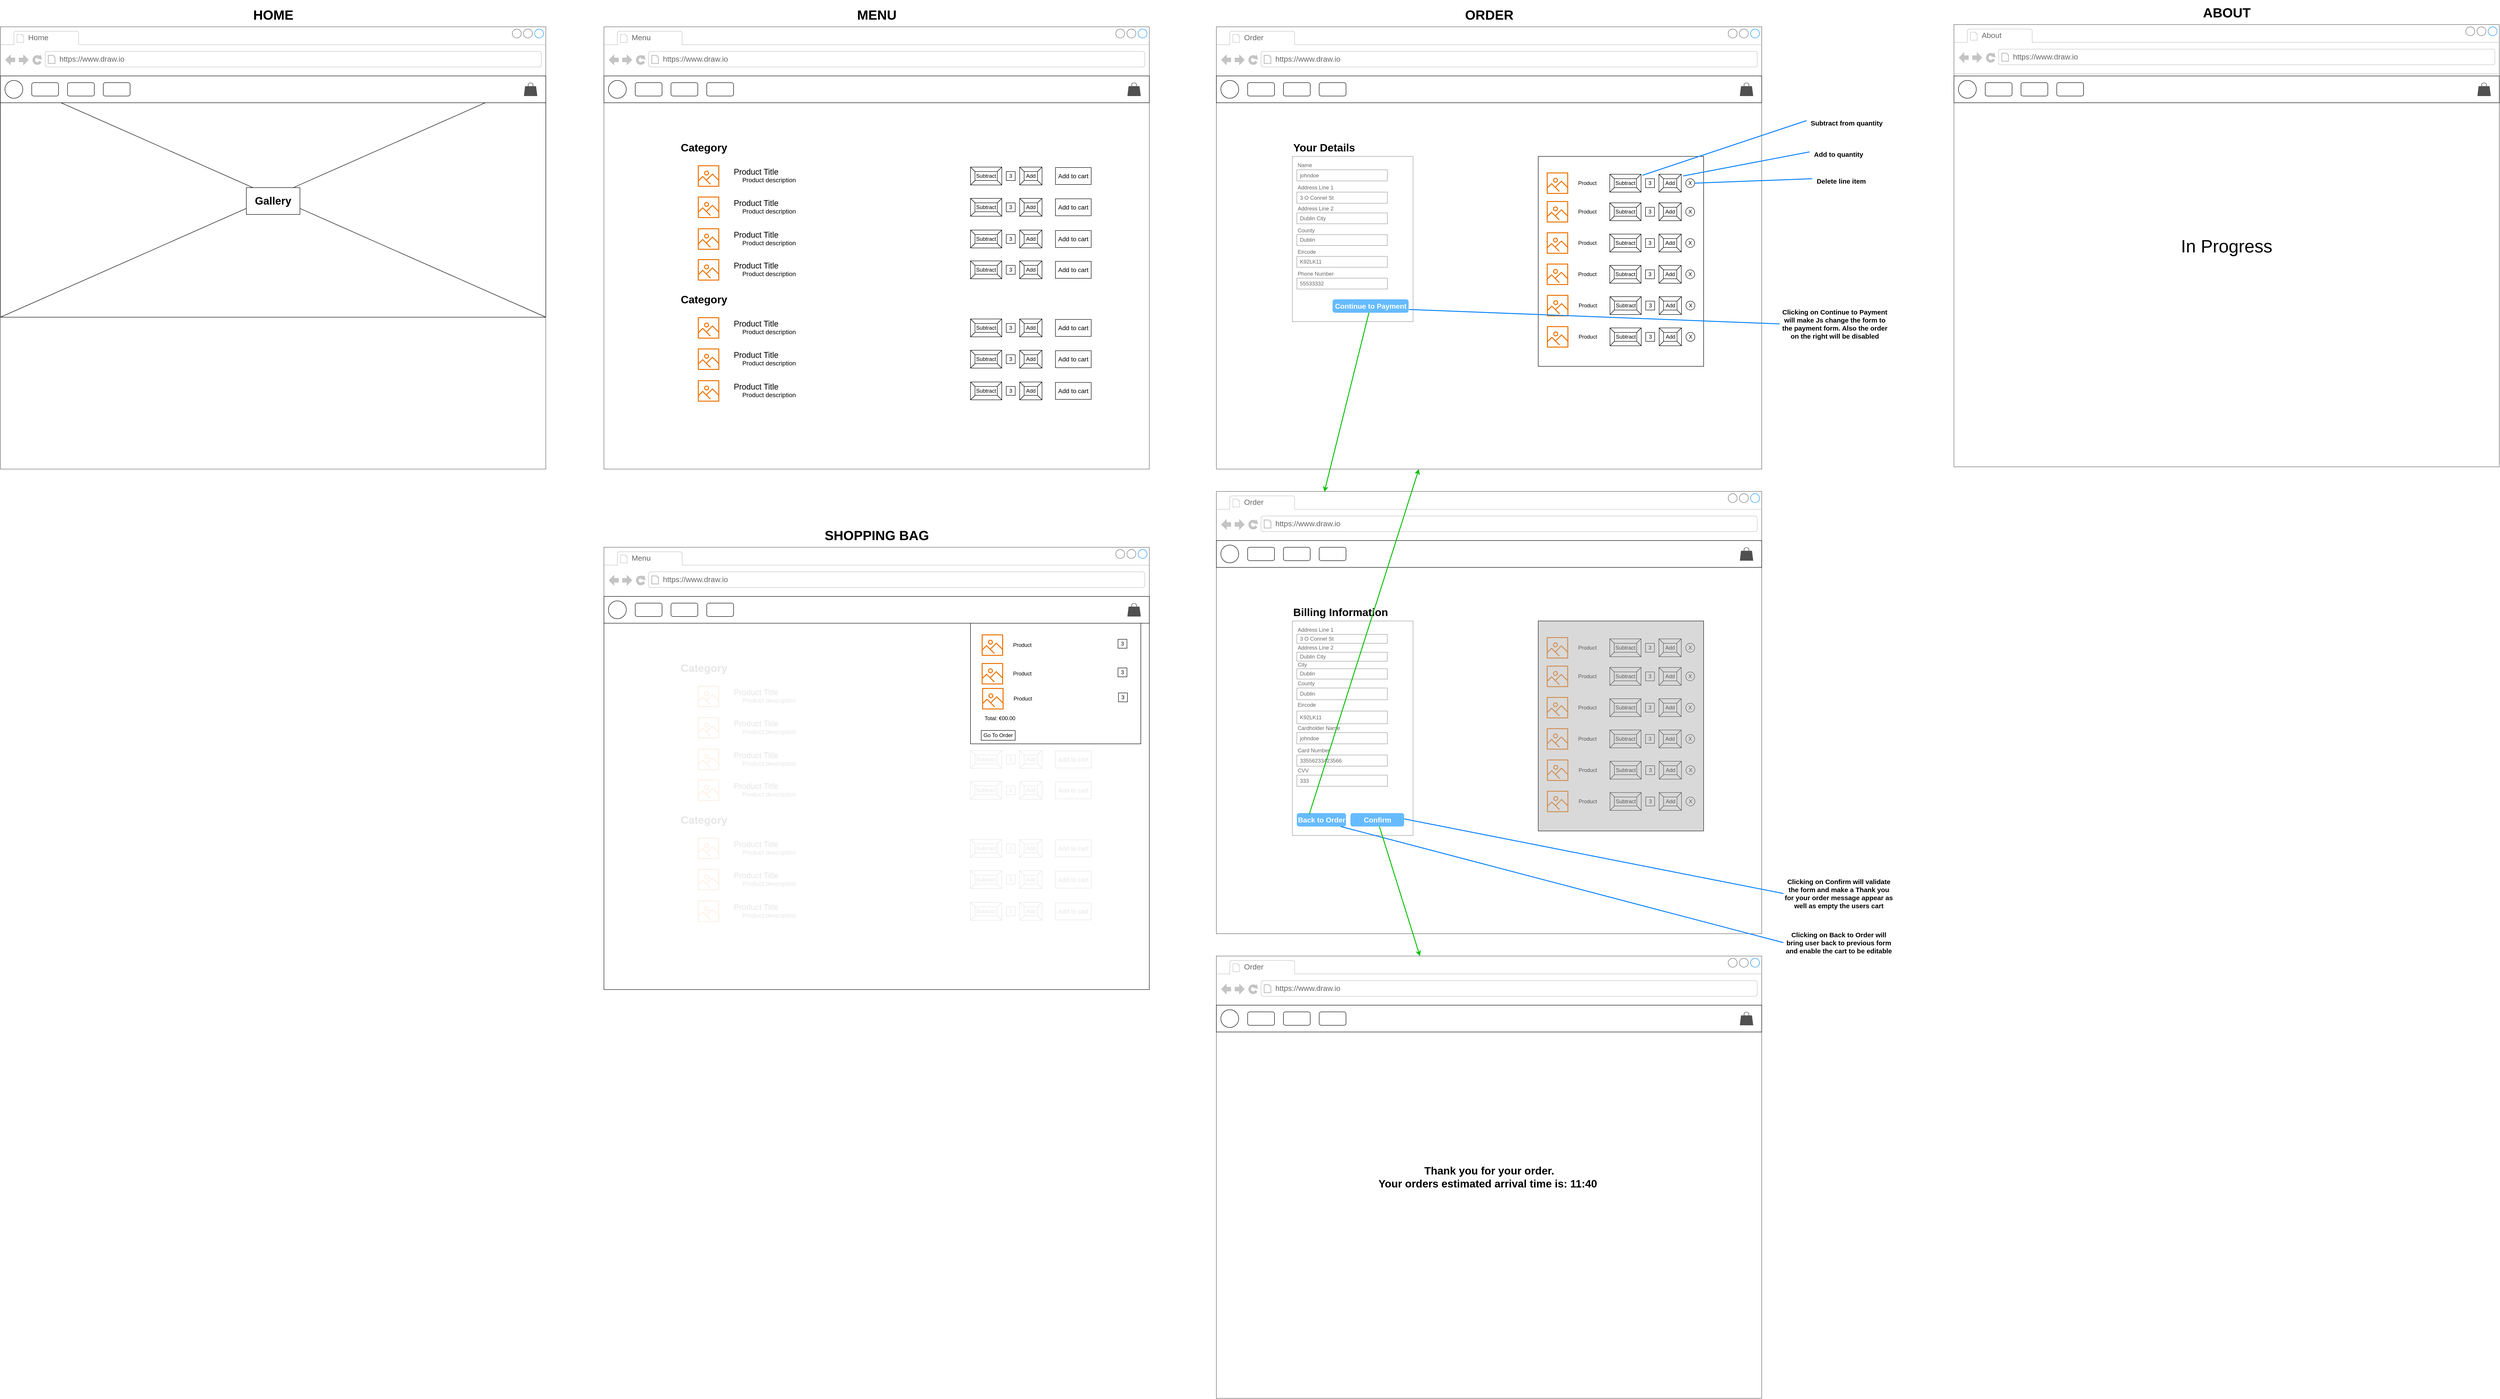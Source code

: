 <mxfile version="26.2.12">
  <diagram name="Page-1" id="Rnn3JtMIuHS4fGXHSfS3">
    <mxGraphModel dx="1904" dy="1175" grid="1" gridSize="10" guides="1" tooltips="1" connect="1" arrows="1" fold="1" page="1" pageScale="1" pageWidth="827" pageHeight="1169" math="0" shadow="0">
      <root>
        <mxCell id="0" />
        <mxCell id="1" parent="0" />
        <mxCell id="sq_Sm_KLbccSPEKtcpqH-1" value="" style="strokeWidth=1;shadow=0;dashed=0;align=center;html=1;shape=mxgraph.mockup.containers.browserWindow;rSize=0;strokeColor=#666666;strokeColor2=#008cff;strokeColor3=#c4c4c4;mainText=,;recursiveResize=0;" parent="1" vertex="1">
          <mxGeometry x="40" y="110" width="1220" height="990" as="geometry" />
        </mxCell>
        <mxCell id="sq_Sm_KLbccSPEKtcpqH-2" value="Home" style="strokeWidth=1;shadow=0;dashed=0;align=center;html=1;shape=mxgraph.mockup.containers.anchor;fontSize=17;fontColor=#666666;align=left;whiteSpace=wrap;" parent="sq_Sm_KLbccSPEKtcpqH-1" vertex="1">
          <mxGeometry x="60" y="12" width="110" height="26" as="geometry" />
        </mxCell>
        <mxCell id="sq_Sm_KLbccSPEKtcpqH-3" value="https://www.draw.io" style="strokeWidth=1;shadow=0;dashed=0;align=center;html=1;shape=mxgraph.mockup.containers.anchor;rSize=0;fontSize=17;fontColor=#666666;align=left;" parent="sq_Sm_KLbccSPEKtcpqH-1" vertex="1">
          <mxGeometry x="130" y="60" width="250" height="26" as="geometry" />
        </mxCell>
        <mxCell id="sq_Sm_KLbccSPEKtcpqH-9" value="" style="rounded=0;whiteSpace=wrap;html=1;" parent="sq_Sm_KLbccSPEKtcpqH-1" vertex="1">
          <mxGeometry y="110" width="1220" height="540" as="geometry" />
        </mxCell>
        <mxCell id="sq_Sm_KLbccSPEKtcpqH-10" value="" style="endArrow=none;html=1;rounded=0;entryX=1;entryY=0;entryDx=0;entryDy=0;exitX=0;exitY=1;exitDx=0;exitDy=0;" parent="sq_Sm_KLbccSPEKtcpqH-1" source="sq_Sm_KLbccSPEKtcpqH-9" target="sq_Sm_KLbccSPEKtcpqH-9" edge="1">
          <mxGeometry width="50" height="50" relative="1" as="geometry">
            <mxPoint x="630" y="420" as="sourcePoint" />
            <mxPoint x="680" y="370" as="targetPoint" />
          </mxGeometry>
        </mxCell>
        <mxCell id="sq_Sm_KLbccSPEKtcpqH-11" value="" style="endArrow=none;html=1;rounded=0;entryX=0;entryY=0;entryDx=0;entryDy=0;exitX=1;exitY=1;exitDx=0;exitDy=0;" parent="sq_Sm_KLbccSPEKtcpqH-1" source="sq_Sm_KLbccSPEKtcpqH-9" target="sq_Sm_KLbccSPEKtcpqH-9" edge="1">
          <mxGeometry width="50" height="50" relative="1" as="geometry">
            <mxPoint x="630" y="420" as="sourcePoint" />
            <mxPoint x="680" y="370" as="targetPoint" />
          </mxGeometry>
        </mxCell>
        <mxCell id="sq_Sm_KLbccSPEKtcpqH-4" value="" style="rounded=0;whiteSpace=wrap;html=1;" parent="sq_Sm_KLbccSPEKtcpqH-1" vertex="1">
          <mxGeometry y="110" width="1220" height="60" as="geometry" />
        </mxCell>
        <mxCell id="sq_Sm_KLbccSPEKtcpqH-5" value="" style="ellipse;whiteSpace=wrap;html=1;aspect=fixed;" parent="sq_Sm_KLbccSPEKtcpqH-1" vertex="1">
          <mxGeometry x="10" y="120" width="40" height="40" as="geometry" />
        </mxCell>
        <mxCell id="sq_Sm_KLbccSPEKtcpqH-6" value="" style="rounded=1;whiteSpace=wrap;html=1;" parent="sq_Sm_KLbccSPEKtcpqH-1" vertex="1">
          <mxGeometry x="70" y="125" width="60" height="30" as="geometry" />
        </mxCell>
        <mxCell id="sq_Sm_KLbccSPEKtcpqH-7" value="" style="rounded=1;whiteSpace=wrap;html=1;" parent="sq_Sm_KLbccSPEKtcpqH-1" vertex="1">
          <mxGeometry x="150" y="125" width="60" height="30" as="geometry" />
        </mxCell>
        <mxCell id="sq_Sm_KLbccSPEKtcpqH-8" value="" style="rounded=1;whiteSpace=wrap;html=1;" parent="sq_Sm_KLbccSPEKtcpqH-1" vertex="1">
          <mxGeometry x="230" y="125" width="60" height="30" as="geometry" />
        </mxCell>
        <mxCell id="qX7h59sWBMEjEFQJi3sr-294" value="" style="sketch=0;pointerEvents=1;shadow=0;dashed=0;html=1;strokeColor=none;fillColor=#505050;labelPosition=center;verticalLabelPosition=bottom;verticalAlign=top;outlineConnect=0;align=center;shape=mxgraph.office.concepts.marketplace_shopping_bag;" parent="sq_Sm_KLbccSPEKtcpqH-1" vertex="1">
          <mxGeometry x="1171" y="125" width="30" height="30" as="geometry" />
        </mxCell>
        <mxCell id="qX7h59sWBMEjEFQJi3sr-336" value="" style="rounded=0;whiteSpace=wrap;html=1;" parent="sq_Sm_KLbccSPEKtcpqH-1" vertex="1">
          <mxGeometry x="550" y="360" width="120" height="60" as="geometry" />
        </mxCell>
        <mxCell id="qX7h59sWBMEjEFQJi3sr-330" value="Gallery" style="text;html=1;align=center;verticalAlign=middle;whiteSpace=wrap;rounded=0;fontStyle=1;fontSize=24;" parent="sq_Sm_KLbccSPEKtcpqH-1" vertex="1">
          <mxGeometry x="565" y="370" width="90" height="40" as="geometry" />
        </mxCell>
        <mxCell id="sq_Sm_KLbccSPEKtcpqH-12" value="" style="strokeWidth=1;shadow=0;dashed=0;align=center;html=1;shape=mxgraph.mockup.containers.browserWindow;rSize=0;strokeColor=#666666;strokeColor2=#008cff;strokeColor3=#c4c4c4;mainText=,;recursiveResize=0;fontSize=13;" parent="1" vertex="1">
          <mxGeometry x="1390" y="110" width="1220" height="990" as="geometry" />
        </mxCell>
        <mxCell id="sq_Sm_KLbccSPEKtcpqH-13" value="Menu" style="strokeWidth=1;shadow=0;dashed=0;align=center;html=1;shape=mxgraph.mockup.containers.anchor;fontSize=17;fontColor=#666666;align=left;whiteSpace=wrap;" parent="sq_Sm_KLbccSPEKtcpqH-12" vertex="1">
          <mxGeometry x="60" y="12" width="110" height="26" as="geometry" />
        </mxCell>
        <mxCell id="sq_Sm_KLbccSPEKtcpqH-14" value="https://www.draw.io" style="strokeWidth=1;shadow=0;dashed=0;align=center;html=1;shape=mxgraph.mockup.containers.anchor;rSize=0;fontSize=17;fontColor=#666666;align=left;" parent="sq_Sm_KLbccSPEKtcpqH-12" vertex="1">
          <mxGeometry x="130" y="60" width="250" height="26" as="geometry" />
        </mxCell>
        <mxCell id="qX7h59sWBMEjEFQJi3sr-295" value="" style="rounded=0;whiteSpace=wrap;html=1;" parent="sq_Sm_KLbccSPEKtcpqH-12" vertex="1">
          <mxGeometry y="110" width="1220" height="60" as="geometry" />
        </mxCell>
        <mxCell id="qX7h59sWBMEjEFQJi3sr-296" value="" style="ellipse;whiteSpace=wrap;html=1;aspect=fixed;" parent="sq_Sm_KLbccSPEKtcpqH-12" vertex="1">
          <mxGeometry x="10" y="120" width="40" height="40" as="geometry" />
        </mxCell>
        <mxCell id="qX7h59sWBMEjEFQJi3sr-297" value="" style="rounded=1;whiteSpace=wrap;html=1;" parent="sq_Sm_KLbccSPEKtcpqH-12" vertex="1">
          <mxGeometry x="70" y="125" width="60" height="30" as="geometry" />
        </mxCell>
        <mxCell id="qX7h59sWBMEjEFQJi3sr-298" value="" style="rounded=1;whiteSpace=wrap;html=1;" parent="sq_Sm_KLbccSPEKtcpqH-12" vertex="1">
          <mxGeometry x="150" y="125" width="60" height="30" as="geometry" />
        </mxCell>
        <mxCell id="qX7h59sWBMEjEFQJi3sr-299" value="" style="rounded=1;whiteSpace=wrap;html=1;" parent="sq_Sm_KLbccSPEKtcpqH-12" vertex="1">
          <mxGeometry x="230" y="125" width="60" height="30" as="geometry" />
        </mxCell>
        <mxCell id="qX7h59sWBMEjEFQJi3sr-300" value="" style="sketch=0;pointerEvents=1;shadow=0;dashed=0;html=1;strokeColor=none;fillColor=#505050;labelPosition=center;verticalLabelPosition=bottom;verticalAlign=top;outlineConnect=0;align=center;shape=mxgraph.office.concepts.marketplace_shopping_bag;" parent="sq_Sm_KLbccSPEKtcpqH-12" vertex="1">
          <mxGeometry x="1171" y="125" width="30" height="30" as="geometry" />
        </mxCell>
        <mxCell id="Y0lsKzphogrTrDtlBaw0-2" value="" style="sketch=0;outlineConnect=0;fontColor=#232F3E;gradientColor=none;fillColor=#ED7100;strokeColor=none;dashed=0;verticalLabelPosition=bottom;verticalAlign=top;align=center;html=1;fontSize=12;fontStyle=0;aspect=fixed;pointerEvents=1;shape=mxgraph.aws4.container_registry_image;" vertex="1" parent="sq_Sm_KLbccSPEKtcpqH-12">
          <mxGeometry x="210" y="310" width="48" height="48" as="geometry" />
        </mxCell>
        <mxCell id="Y0lsKzphogrTrDtlBaw0-3" value="Product Title" style="text;html=1;align=center;verticalAlign=middle;whiteSpace=wrap;rounded=0;fontSize=18;" vertex="1" parent="sq_Sm_KLbccSPEKtcpqH-12">
          <mxGeometry x="271" y="310" width="139" height="30" as="geometry" />
        </mxCell>
        <mxCell id="Y0lsKzphogrTrDtlBaw0-4" value="Subtract" style="labelPosition=center;verticalLabelPosition=middle;align=center;html=1;shape=mxgraph.basic.button;dx=10;whiteSpace=wrap;" vertex="1" parent="sq_Sm_KLbccSPEKtcpqH-12">
          <mxGeometry x="820" y="314" width="70" height="40" as="geometry" />
        </mxCell>
        <mxCell id="Y0lsKzphogrTrDtlBaw0-5" value="Add" style="labelPosition=center;verticalLabelPosition=middle;align=center;html=1;shape=mxgraph.basic.button;dx=10;whiteSpace=wrap;" vertex="1" parent="sq_Sm_KLbccSPEKtcpqH-12">
          <mxGeometry x="930" y="314" width="50" height="40" as="geometry" />
        </mxCell>
        <mxCell id="Y0lsKzphogrTrDtlBaw0-6" value="3" style="rounded=0;whiteSpace=wrap;html=1;" vertex="1" parent="sq_Sm_KLbccSPEKtcpqH-12">
          <mxGeometry x="900" y="324" width="20" height="20" as="geometry" />
        </mxCell>
        <mxCell id="Y0lsKzphogrTrDtlBaw0-38" value="Product description" style="text;html=1;align=center;verticalAlign=middle;whiteSpace=wrap;rounded=0;fontSize=14;" vertex="1" parent="sq_Sm_KLbccSPEKtcpqH-12">
          <mxGeometry x="300" y="328" width="139" height="30" as="geometry" />
        </mxCell>
        <mxCell id="Y0lsKzphogrTrDtlBaw0-39" value="Add to cart" style="rounded=0;whiteSpace=wrap;html=1;fontSize=14;" vertex="1" parent="sq_Sm_KLbccSPEKtcpqH-12">
          <mxGeometry x="1010" y="315" width="80" height="38" as="geometry" />
        </mxCell>
        <mxCell id="Y0lsKzphogrTrDtlBaw0-40" value="&lt;h1 style=&quot;margin-top: 0px;&quot;&gt;Category&lt;/h1&gt;" style="text;html=1;whiteSpace=wrap;overflow=hidden;rounded=0;" vertex="1" parent="sq_Sm_KLbccSPEKtcpqH-12">
          <mxGeometry x="170" y="250" width="120" height="40" as="geometry" />
        </mxCell>
        <mxCell id="Y0lsKzphogrTrDtlBaw0-41" value="" style="sketch=0;outlineConnect=0;fontColor=#232F3E;gradientColor=none;fillColor=#ED7100;strokeColor=none;dashed=0;verticalLabelPosition=bottom;verticalAlign=top;align=center;html=1;fontSize=12;fontStyle=0;aspect=fixed;pointerEvents=1;shape=mxgraph.aws4.container_registry_image;" vertex="1" parent="sq_Sm_KLbccSPEKtcpqH-12">
          <mxGeometry x="210" y="380" width="48" height="48" as="geometry" />
        </mxCell>
        <mxCell id="Y0lsKzphogrTrDtlBaw0-42" value="Product Title" style="text;html=1;align=center;verticalAlign=middle;whiteSpace=wrap;rounded=0;fontSize=18;" vertex="1" parent="sq_Sm_KLbccSPEKtcpqH-12">
          <mxGeometry x="271" y="380" width="139" height="30" as="geometry" />
        </mxCell>
        <mxCell id="Y0lsKzphogrTrDtlBaw0-43" value="Subtract" style="labelPosition=center;verticalLabelPosition=middle;align=center;html=1;shape=mxgraph.basic.button;dx=10;whiteSpace=wrap;" vertex="1" parent="sq_Sm_KLbccSPEKtcpqH-12">
          <mxGeometry x="820" y="384" width="70" height="40" as="geometry" />
        </mxCell>
        <mxCell id="Y0lsKzphogrTrDtlBaw0-44" value="Add" style="labelPosition=center;verticalLabelPosition=middle;align=center;html=1;shape=mxgraph.basic.button;dx=10;whiteSpace=wrap;" vertex="1" parent="sq_Sm_KLbccSPEKtcpqH-12">
          <mxGeometry x="930" y="384" width="50" height="40" as="geometry" />
        </mxCell>
        <mxCell id="Y0lsKzphogrTrDtlBaw0-45" value="3" style="rounded=0;whiteSpace=wrap;html=1;" vertex="1" parent="sq_Sm_KLbccSPEKtcpqH-12">
          <mxGeometry x="900" y="394" width="20" height="20" as="geometry" />
        </mxCell>
        <mxCell id="Y0lsKzphogrTrDtlBaw0-46" value="Product description" style="text;html=1;align=center;verticalAlign=middle;whiteSpace=wrap;rounded=0;fontSize=14;" vertex="1" parent="sq_Sm_KLbccSPEKtcpqH-12">
          <mxGeometry x="300" y="398" width="139" height="30" as="geometry" />
        </mxCell>
        <mxCell id="Y0lsKzphogrTrDtlBaw0-47" value="Add to cart" style="rounded=0;whiteSpace=wrap;html=1;fontSize=14;" vertex="1" parent="sq_Sm_KLbccSPEKtcpqH-12">
          <mxGeometry x="1010" y="385" width="80" height="38" as="geometry" />
        </mxCell>
        <mxCell id="Y0lsKzphogrTrDtlBaw0-48" value="" style="sketch=0;outlineConnect=0;fontColor=#232F3E;gradientColor=none;fillColor=#ED7100;strokeColor=none;dashed=0;verticalLabelPosition=bottom;verticalAlign=top;align=center;html=1;fontSize=12;fontStyle=0;aspect=fixed;pointerEvents=1;shape=mxgraph.aws4.container_registry_image;" vertex="1" parent="sq_Sm_KLbccSPEKtcpqH-12">
          <mxGeometry x="210" y="451" width="48" height="48" as="geometry" />
        </mxCell>
        <mxCell id="Y0lsKzphogrTrDtlBaw0-49" value="Product Title" style="text;html=1;align=center;verticalAlign=middle;whiteSpace=wrap;rounded=0;fontSize=18;" vertex="1" parent="sq_Sm_KLbccSPEKtcpqH-12">
          <mxGeometry x="271" y="451" width="139" height="30" as="geometry" />
        </mxCell>
        <mxCell id="Y0lsKzphogrTrDtlBaw0-50" value="Subtract" style="labelPosition=center;verticalLabelPosition=middle;align=center;html=1;shape=mxgraph.basic.button;dx=10;whiteSpace=wrap;" vertex="1" parent="sq_Sm_KLbccSPEKtcpqH-12">
          <mxGeometry x="820" y="455" width="70" height="40" as="geometry" />
        </mxCell>
        <mxCell id="Y0lsKzphogrTrDtlBaw0-51" value="Add" style="labelPosition=center;verticalLabelPosition=middle;align=center;html=1;shape=mxgraph.basic.button;dx=10;whiteSpace=wrap;" vertex="1" parent="sq_Sm_KLbccSPEKtcpqH-12">
          <mxGeometry x="930" y="455" width="50" height="40" as="geometry" />
        </mxCell>
        <mxCell id="Y0lsKzphogrTrDtlBaw0-52" value="3" style="rounded=0;whiteSpace=wrap;html=1;" vertex="1" parent="sq_Sm_KLbccSPEKtcpqH-12">
          <mxGeometry x="900" y="465" width="20" height="20" as="geometry" />
        </mxCell>
        <mxCell id="Y0lsKzphogrTrDtlBaw0-53" value="Product description" style="text;html=1;align=center;verticalAlign=middle;whiteSpace=wrap;rounded=0;fontSize=14;" vertex="1" parent="sq_Sm_KLbccSPEKtcpqH-12">
          <mxGeometry x="300" y="469" width="139" height="30" as="geometry" />
        </mxCell>
        <mxCell id="Y0lsKzphogrTrDtlBaw0-54" value="Add to cart" style="rounded=0;whiteSpace=wrap;html=1;fontSize=14;" vertex="1" parent="sq_Sm_KLbccSPEKtcpqH-12">
          <mxGeometry x="1010" y="456" width="80" height="38" as="geometry" />
        </mxCell>
        <mxCell id="Y0lsKzphogrTrDtlBaw0-55" value="" style="sketch=0;outlineConnect=0;fontColor=#232F3E;gradientColor=none;fillColor=#ED7100;strokeColor=none;dashed=0;verticalLabelPosition=bottom;verticalAlign=top;align=center;html=1;fontSize=12;fontStyle=0;aspect=fixed;pointerEvents=1;shape=mxgraph.aws4.container_registry_image;" vertex="1" parent="sq_Sm_KLbccSPEKtcpqH-12">
          <mxGeometry x="210" y="520" width="48" height="48" as="geometry" />
        </mxCell>
        <mxCell id="Y0lsKzphogrTrDtlBaw0-56" value="Product Title" style="text;html=1;align=center;verticalAlign=middle;whiteSpace=wrap;rounded=0;fontSize=18;" vertex="1" parent="sq_Sm_KLbccSPEKtcpqH-12">
          <mxGeometry x="271" y="520" width="139" height="30" as="geometry" />
        </mxCell>
        <mxCell id="Y0lsKzphogrTrDtlBaw0-57" value="Subtract" style="labelPosition=center;verticalLabelPosition=middle;align=center;html=1;shape=mxgraph.basic.button;dx=10;whiteSpace=wrap;" vertex="1" parent="sq_Sm_KLbccSPEKtcpqH-12">
          <mxGeometry x="820" y="524" width="70" height="40" as="geometry" />
        </mxCell>
        <mxCell id="Y0lsKzphogrTrDtlBaw0-58" value="Add" style="labelPosition=center;verticalLabelPosition=middle;align=center;html=1;shape=mxgraph.basic.button;dx=10;whiteSpace=wrap;" vertex="1" parent="sq_Sm_KLbccSPEKtcpqH-12">
          <mxGeometry x="930" y="524" width="50" height="40" as="geometry" />
        </mxCell>
        <mxCell id="Y0lsKzphogrTrDtlBaw0-59" value="3" style="rounded=0;whiteSpace=wrap;html=1;" vertex="1" parent="sq_Sm_KLbccSPEKtcpqH-12">
          <mxGeometry x="900" y="534" width="20" height="20" as="geometry" />
        </mxCell>
        <mxCell id="Y0lsKzphogrTrDtlBaw0-60" value="Product description" style="text;html=1;align=center;verticalAlign=middle;whiteSpace=wrap;rounded=0;fontSize=14;" vertex="1" parent="sq_Sm_KLbccSPEKtcpqH-12">
          <mxGeometry x="300" y="538" width="139" height="30" as="geometry" />
        </mxCell>
        <mxCell id="Y0lsKzphogrTrDtlBaw0-61" value="Add to cart" style="rounded=0;whiteSpace=wrap;html=1;fontSize=14;" vertex="1" parent="sq_Sm_KLbccSPEKtcpqH-12">
          <mxGeometry x="1010" y="525" width="80" height="38" as="geometry" />
        </mxCell>
        <mxCell id="Y0lsKzphogrTrDtlBaw0-62" value="" style="sketch=0;outlineConnect=0;fontColor=#232F3E;gradientColor=none;fillColor=#ED7100;strokeColor=none;dashed=0;verticalLabelPosition=bottom;verticalAlign=top;align=center;html=1;fontSize=12;fontStyle=0;aspect=fixed;pointerEvents=1;shape=mxgraph.aws4.container_registry_image;" vertex="1" parent="sq_Sm_KLbccSPEKtcpqH-12">
          <mxGeometry x="210" y="650" width="48" height="48" as="geometry" />
        </mxCell>
        <mxCell id="Y0lsKzphogrTrDtlBaw0-63" value="Product Title" style="text;html=1;align=center;verticalAlign=middle;whiteSpace=wrap;rounded=0;fontSize=18;" vertex="1" parent="sq_Sm_KLbccSPEKtcpqH-12">
          <mxGeometry x="271" y="650" width="139" height="30" as="geometry" />
        </mxCell>
        <mxCell id="Y0lsKzphogrTrDtlBaw0-64" value="Subtract" style="labelPosition=center;verticalLabelPosition=middle;align=center;html=1;shape=mxgraph.basic.button;dx=10;whiteSpace=wrap;" vertex="1" parent="sq_Sm_KLbccSPEKtcpqH-12">
          <mxGeometry x="820" y="654" width="70" height="40" as="geometry" />
        </mxCell>
        <mxCell id="Y0lsKzphogrTrDtlBaw0-65" value="Add" style="labelPosition=center;verticalLabelPosition=middle;align=center;html=1;shape=mxgraph.basic.button;dx=10;whiteSpace=wrap;" vertex="1" parent="sq_Sm_KLbccSPEKtcpqH-12">
          <mxGeometry x="930" y="654" width="50" height="40" as="geometry" />
        </mxCell>
        <mxCell id="Y0lsKzphogrTrDtlBaw0-66" value="3" style="rounded=0;whiteSpace=wrap;html=1;" vertex="1" parent="sq_Sm_KLbccSPEKtcpqH-12">
          <mxGeometry x="900" y="664" width="20" height="20" as="geometry" />
        </mxCell>
        <mxCell id="Y0lsKzphogrTrDtlBaw0-67" value="Product description" style="text;html=1;align=center;verticalAlign=middle;whiteSpace=wrap;rounded=0;fontSize=14;" vertex="1" parent="sq_Sm_KLbccSPEKtcpqH-12">
          <mxGeometry x="300" y="668" width="139" height="30" as="geometry" />
        </mxCell>
        <mxCell id="Y0lsKzphogrTrDtlBaw0-68" value="Add to cart" style="rounded=0;whiteSpace=wrap;html=1;fontSize=14;" vertex="1" parent="sq_Sm_KLbccSPEKtcpqH-12">
          <mxGeometry x="1010" y="655" width="80" height="38" as="geometry" />
        </mxCell>
        <mxCell id="Y0lsKzphogrTrDtlBaw0-69" value="&lt;h1 style=&quot;margin-top: 0px;&quot;&gt;Category&lt;/h1&gt;" style="text;html=1;whiteSpace=wrap;overflow=hidden;rounded=0;" vertex="1" parent="sq_Sm_KLbccSPEKtcpqH-12">
          <mxGeometry x="170" y="590" width="120" height="40" as="geometry" />
        </mxCell>
        <mxCell id="Y0lsKzphogrTrDtlBaw0-70" value="" style="sketch=0;outlineConnect=0;fontColor=#232F3E;gradientColor=none;fillColor=#ED7100;strokeColor=none;dashed=0;verticalLabelPosition=bottom;verticalAlign=top;align=center;html=1;fontSize=12;fontStyle=0;aspect=fixed;pointerEvents=1;shape=mxgraph.aws4.container_registry_image;" vertex="1" parent="sq_Sm_KLbccSPEKtcpqH-12">
          <mxGeometry x="210" y="720" width="48" height="48" as="geometry" />
        </mxCell>
        <mxCell id="Y0lsKzphogrTrDtlBaw0-71" value="Product Title" style="text;html=1;align=center;verticalAlign=middle;whiteSpace=wrap;rounded=0;fontSize=18;" vertex="1" parent="sq_Sm_KLbccSPEKtcpqH-12">
          <mxGeometry x="271" y="720" width="139" height="30" as="geometry" />
        </mxCell>
        <mxCell id="Y0lsKzphogrTrDtlBaw0-72" value="Subtract" style="labelPosition=center;verticalLabelPosition=middle;align=center;html=1;shape=mxgraph.basic.button;dx=10;whiteSpace=wrap;" vertex="1" parent="sq_Sm_KLbccSPEKtcpqH-12">
          <mxGeometry x="820" y="724" width="70" height="40" as="geometry" />
        </mxCell>
        <mxCell id="Y0lsKzphogrTrDtlBaw0-73" value="Add" style="labelPosition=center;verticalLabelPosition=middle;align=center;html=1;shape=mxgraph.basic.button;dx=10;whiteSpace=wrap;" vertex="1" parent="sq_Sm_KLbccSPEKtcpqH-12">
          <mxGeometry x="930" y="724" width="50" height="40" as="geometry" />
        </mxCell>
        <mxCell id="Y0lsKzphogrTrDtlBaw0-74" value="3" style="rounded=0;whiteSpace=wrap;html=1;" vertex="1" parent="sq_Sm_KLbccSPEKtcpqH-12">
          <mxGeometry x="900" y="734" width="20" height="20" as="geometry" />
        </mxCell>
        <mxCell id="Y0lsKzphogrTrDtlBaw0-75" value="Product description" style="text;html=1;align=center;verticalAlign=middle;whiteSpace=wrap;rounded=0;fontSize=14;" vertex="1" parent="sq_Sm_KLbccSPEKtcpqH-12">
          <mxGeometry x="300" y="738" width="139" height="30" as="geometry" />
        </mxCell>
        <mxCell id="Y0lsKzphogrTrDtlBaw0-76" value="Add to cart" style="rounded=0;whiteSpace=wrap;html=1;fontSize=14;" vertex="1" parent="sq_Sm_KLbccSPEKtcpqH-12">
          <mxGeometry x="1010" y="725" width="80" height="38" as="geometry" />
        </mxCell>
        <mxCell id="Y0lsKzphogrTrDtlBaw0-77" value="" style="sketch=0;outlineConnect=0;fontColor=#232F3E;gradientColor=none;fillColor=#ED7100;strokeColor=none;dashed=0;verticalLabelPosition=bottom;verticalAlign=top;align=center;html=1;fontSize=12;fontStyle=0;aspect=fixed;pointerEvents=1;shape=mxgraph.aws4.container_registry_image;" vertex="1" parent="sq_Sm_KLbccSPEKtcpqH-12">
          <mxGeometry x="210" y="791" width="48" height="48" as="geometry" />
        </mxCell>
        <mxCell id="Y0lsKzphogrTrDtlBaw0-78" value="Product Title" style="text;html=1;align=center;verticalAlign=middle;whiteSpace=wrap;rounded=0;fontSize=18;" vertex="1" parent="sq_Sm_KLbccSPEKtcpqH-12">
          <mxGeometry x="271" y="791" width="139" height="30" as="geometry" />
        </mxCell>
        <mxCell id="Y0lsKzphogrTrDtlBaw0-79" value="Subtract" style="labelPosition=center;verticalLabelPosition=middle;align=center;html=1;shape=mxgraph.basic.button;dx=10;whiteSpace=wrap;" vertex="1" parent="sq_Sm_KLbccSPEKtcpqH-12">
          <mxGeometry x="820" y="795" width="70" height="40" as="geometry" />
        </mxCell>
        <mxCell id="Y0lsKzphogrTrDtlBaw0-80" value="Add" style="labelPosition=center;verticalLabelPosition=middle;align=center;html=1;shape=mxgraph.basic.button;dx=10;whiteSpace=wrap;" vertex="1" parent="sq_Sm_KLbccSPEKtcpqH-12">
          <mxGeometry x="930" y="795" width="50" height="40" as="geometry" />
        </mxCell>
        <mxCell id="Y0lsKzphogrTrDtlBaw0-81" value="3" style="rounded=0;whiteSpace=wrap;html=1;" vertex="1" parent="sq_Sm_KLbccSPEKtcpqH-12">
          <mxGeometry x="900" y="805" width="20" height="20" as="geometry" />
        </mxCell>
        <mxCell id="Y0lsKzphogrTrDtlBaw0-82" value="Product description" style="text;html=1;align=center;verticalAlign=middle;whiteSpace=wrap;rounded=0;fontSize=14;" vertex="1" parent="sq_Sm_KLbccSPEKtcpqH-12">
          <mxGeometry x="300" y="809" width="139" height="30" as="geometry" />
        </mxCell>
        <mxCell id="Y0lsKzphogrTrDtlBaw0-83" value="Add to cart" style="rounded=0;whiteSpace=wrap;html=1;fontSize=14;" vertex="1" parent="sq_Sm_KLbccSPEKtcpqH-12">
          <mxGeometry x="1010" y="796" width="80" height="38" as="geometry" />
        </mxCell>
        <mxCell id="sq_Sm_KLbccSPEKtcpqH-23" value="" style="strokeWidth=1;shadow=0;dashed=0;align=center;html=1;shape=mxgraph.mockup.containers.browserWindow;rSize=0;strokeColor=#666666;strokeColor2=#008cff;strokeColor3=#c4c4c4;mainText=,;recursiveResize=0;" parent="1" vertex="1">
          <mxGeometry x="2760" y="110" width="1220" height="990" as="geometry" />
        </mxCell>
        <mxCell id="sq_Sm_KLbccSPEKtcpqH-24" value="Order" style="strokeWidth=1;shadow=0;dashed=0;align=center;html=1;shape=mxgraph.mockup.containers.anchor;fontSize=17;fontColor=#666666;align=left;whiteSpace=wrap;" parent="sq_Sm_KLbccSPEKtcpqH-23" vertex="1">
          <mxGeometry x="60" y="12" width="110" height="26" as="geometry" />
        </mxCell>
        <mxCell id="sq_Sm_KLbccSPEKtcpqH-25" value="https://www.draw.io" style="strokeWidth=1;shadow=0;dashed=0;align=center;html=1;shape=mxgraph.mockup.containers.anchor;rSize=0;fontSize=17;fontColor=#666666;align=left;" parent="sq_Sm_KLbccSPEKtcpqH-23" vertex="1">
          <mxGeometry x="130" y="60" width="250" height="26" as="geometry" />
        </mxCell>
        <mxCell id="sq_Sm_KLbccSPEKtcpqH-50" value="" style="strokeWidth=1;shadow=0;dashed=0;align=center;html=1;shape=mxgraph.mockup.forms.rrect;rSize=0;strokeColor=#999999;fillColor=#ffffff;" parent="sq_Sm_KLbccSPEKtcpqH-23" vertex="1">
          <mxGeometry x="170" y="290" width="270" height="370" as="geometry" />
        </mxCell>
        <mxCell id="sq_Sm_KLbccSPEKtcpqH-53" value="Name" style="strokeWidth=1;shadow=0;dashed=0;align=center;html=1;shape=mxgraph.mockup.forms.anchor;fontSize=12;fontColor=#666666;align=left;resizeWidth=1;spacingLeft=0;" parent="sq_Sm_KLbccSPEKtcpqH-50" vertex="1">
          <mxGeometry width="135" height="20" relative="1" as="geometry">
            <mxPoint x="10" y="10" as="offset" />
          </mxGeometry>
        </mxCell>
        <mxCell id="sq_Sm_KLbccSPEKtcpqH-54" value="johndoe" style="strokeWidth=1;shadow=0;dashed=0;align=center;html=1;shape=mxgraph.mockup.forms.rrect;rSize=0;strokeColor=#999999;fontColor=#666666;align=left;spacingLeft=5;resizeWidth=1;" parent="sq_Sm_KLbccSPEKtcpqH-50" vertex="1">
          <mxGeometry width="202.5" height="25" relative="1" as="geometry">
            <mxPoint x="10" y="30" as="offset" />
          </mxGeometry>
        </mxCell>
        <mxCell id="sq_Sm_KLbccSPEKtcpqH-55" value="Address Line 1" style="strokeWidth=1;shadow=0;dashed=0;align=center;html=1;shape=mxgraph.mockup.forms.anchor;fontSize=12;fontColor=#666666;align=left;resizeWidth=1;spacingLeft=0;" parent="sq_Sm_KLbccSPEKtcpqH-50" vertex="1">
          <mxGeometry width="135" height="20" relative="1" as="geometry">
            <mxPoint x="10" y="60" as="offset" />
          </mxGeometry>
        </mxCell>
        <mxCell id="sq_Sm_KLbccSPEKtcpqH-56" value="3 O Connel St" style="strokeWidth=1;shadow=0;dashed=0;align=center;html=1;shape=mxgraph.mockup.forms.rrect;rSize=0;strokeColor=#999999;fontColor=#666666;align=left;spacingLeft=5;resizeWidth=1;" parent="sq_Sm_KLbccSPEKtcpqH-50" vertex="1">
          <mxGeometry width="202.5" height="25" relative="1" as="geometry">
            <mxPoint x="10" y="80" as="offset" />
          </mxGeometry>
        </mxCell>
        <mxCell id="sq_Sm_KLbccSPEKtcpqH-57" value="Continue to Payment" style="strokeWidth=1;shadow=0;dashed=0;align=center;html=1;shape=mxgraph.mockup.forms.rrect;rSize=5;strokeColor=none;fontColor=#ffffff;fillColor=#66bbff;fontSize=16;fontStyle=1;" parent="sq_Sm_KLbccSPEKtcpqH-50" vertex="1">
          <mxGeometry y="1" width="170" height="30" relative="1" as="geometry">
            <mxPoint x="90" y="-50" as="offset" />
          </mxGeometry>
        </mxCell>
        <mxCell id="qX7h59sWBMEjEFQJi3sr-73" value="Address Line 2" style="strokeWidth=1;shadow=0;dashed=0;align=center;html=1;shape=mxgraph.mockup.forms.anchor;fontSize=12;fontColor=#666666;align=left;resizeWidth=1;spacingLeft=0;" parent="sq_Sm_KLbccSPEKtcpqH-50" vertex="1">
          <mxGeometry x="10" y="107.105" width="135" height="19.474" as="geometry" />
        </mxCell>
        <mxCell id="qX7h59sWBMEjEFQJi3sr-74" value="Dublin City" style="strokeWidth=1;shadow=0;dashed=0;align=center;html=1;shape=mxgraph.mockup.forms.rrect;rSize=0;strokeColor=#999999;fontColor=#666666;align=left;spacingLeft=5;resizeWidth=1;" parent="sq_Sm_KLbccSPEKtcpqH-50" vertex="1">
          <mxGeometry x="10" y="126.579" width="202.5" height="24.342" as="geometry" />
        </mxCell>
        <mxCell id="qX7h59sWBMEjEFQJi3sr-75" value="County" style="strokeWidth=1;shadow=0;dashed=0;align=center;html=1;shape=mxgraph.mockup.forms.anchor;fontSize=12;fontColor=#666666;align=left;resizeWidth=1;spacingLeft=0;" parent="sq_Sm_KLbccSPEKtcpqH-50" vertex="1">
          <mxGeometry x="10" y="155.789" width="135" height="19.474" as="geometry" />
        </mxCell>
        <mxCell id="qX7h59sWBMEjEFQJi3sr-76" value="Dublin" style="strokeWidth=1;shadow=0;dashed=0;align=center;html=1;shape=mxgraph.mockup.forms.rrect;rSize=0;strokeColor=#999999;fontColor=#666666;align=left;spacingLeft=5;resizeWidth=1;" parent="sq_Sm_KLbccSPEKtcpqH-50" vertex="1">
          <mxGeometry x="10" y="175.263" width="202.5" height="24.342" as="geometry" />
        </mxCell>
        <mxCell id="qX7h59sWBMEjEFQJi3sr-77" value="Eircode" style="strokeWidth=1;shadow=0;dashed=0;align=center;html=1;shape=mxgraph.mockup.forms.anchor;fontSize=12;fontColor=#666666;align=left;resizeWidth=1;spacingLeft=0;" parent="sq_Sm_KLbccSPEKtcpqH-50" vertex="1">
          <mxGeometry x="10" y="204.474" width="135" height="19.474" as="geometry" />
        </mxCell>
        <mxCell id="qX7h59sWBMEjEFQJi3sr-78" value="K92LK11" style="strokeWidth=1;shadow=0;dashed=0;align=center;html=1;shape=mxgraph.mockup.forms.rrect;rSize=0;strokeColor=#999999;fontColor=#666666;align=left;spacingLeft=5;resizeWidth=1;" parent="sq_Sm_KLbccSPEKtcpqH-50" vertex="1">
          <mxGeometry x="10" y="223.947" width="202.5" height="24.342" as="geometry" />
        </mxCell>
        <mxCell id="qX7h59sWBMEjEFQJi3sr-79" value="Phone Number" style="strokeWidth=1;shadow=0;dashed=0;align=center;html=1;shape=mxgraph.mockup.forms.anchor;fontSize=12;fontColor=#666666;align=left;resizeWidth=1;spacingLeft=0;" parent="sq_Sm_KLbccSPEKtcpqH-50" vertex="1">
          <mxGeometry x="10" y="253.158" width="135" height="19.474" as="geometry" />
        </mxCell>
        <mxCell id="qX7h59sWBMEjEFQJi3sr-80" value="55533332" style="strokeWidth=1;shadow=0;dashed=0;align=center;html=1;shape=mxgraph.mockup.forms.rrect;rSize=0;strokeColor=#999999;fontColor=#666666;align=left;spacingLeft=5;resizeWidth=1;" parent="sq_Sm_KLbccSPEKtcpqH-50" vertex="1">
          <mxGeometry x="10" y="272.632" width="202.5" height="24.342" as="geometry" />
        </mxCell>
        <mxCell id="sq_Sm_KLbccSPEKtcpqH-62" value="&lt;h1 style=&quot;margin-top: 0px;&quot;&gt;Your Details&lt;/h1&gt;" style="text;html=1;whiteSpace=wrap;overflow=hidden;rounded=0;" parent="sq_Sm_KLbccSPEKtcpqH-23" vertex="1">
          <mxGeometry x="170" y="250" width="160" height="40" as="geometry" />
        </mxCell>
        <mxCell id="qX7h59sWBMEjEFQJi3sr-2" value="" style="rounded=0;whiteSpace=wrap;html=1;" parent="sq_Sm_KLbccSPEKtcpqH-23" vertex="1">
          <mxGeometry x="720" y="290" width="370" height="470" as="geometry" />
        </mxCell>
        <mxCell id="qX7h59sWBMEjEFQJi3sr-37" value="" style="sketch=0;outlineConnect=0;fontColor=#232F3E;gradientColor=none;fillColor=#ED7100;strokeColor=none;dashed=0;verticalLabelPosition=bottom;verticalAlign=top;align=center;html=1;fontSize=12;fontStyle=0;aspect=fixed;pointerEvents=1;shape=mxgraph.aws4.container_registry_image;" parent="sq_Sm_KLbccSPEKtcpqH-23" vertex="1">
          <mxGeometry x="739" y="326" width="48" height="48" as="geometry" />
        </mxCell>
        <mxCell id="qX7h59sWBMEjEFQJi3sr-38" value="Product" style="text;html=1;align=center;verticalAlign=middle;whiteSpace=wrap;rounded=0;" parent="sq_Sm_KLbccSPEKtcpqH-23" vertex="1">
          <mxGeometry x="800" y="335" width="60" height="30" as="geometry" />
        </mxCell>
        <mxCell id="qX7h59sWBMEjEFQJi3sr-39" value="Subtract" style="labelPosition=center;verticalLabelPosition=middle;align=center;html=1;shape=mxgraph.basic.button;dx=10;whiteSpace=wrap;" parent="sq_Sm_KLbccSPEKtcpqH-23" vertex="1">
          <mxGeometry x="880" y="330" width="70" height="40" as="geometry" />
        </mxCell>
        <mxCell id="qX7h59sWBMEjEFQJi3sr-40" value="Add" style="labelPosition=center;verticalLabelPosition=middle;align=center;html=1;shape=mxgraph.basic.button;dx=10;whiteSpace=wrap;" parent="sq_Sm_KLbccSPEKtcpqH-23" vertex="1">
          <mxGeometry x="990" y="330" width="50" height="40" as="geometry" />
        </mxCell>
        <mxCell id="qX7h59sWBMEjEFQJi3sr-41" value="3" style="rounded=0;whiteSpace=wrap;html=1;" parent="sq_Sm_KLbccSPEKtcpqH-23" vertex="1">
          <mxGeometry x="960" y="340" width="20" height="20" as="geometry" />
        </mxCell>
        <mxCell id="qX7h59sWBMEjEFQJi3sr-42" value="X" style="ellipse;whiteSpace=wrap;html=1;" parent="sq_Sm_KLbccSPEKtcpqH-23" vertex="1">
          <mxGeometry x="1050" y="340" width="20" height="20" as="geometry" />
        </mxCell>
        <mxCell id="qX7h59sWBMEjEFQJi3sr-43" value="" style="sketch=0;outlineConnect=0;fontColor=#232F3E;gradientColor=none;fillColor=#ED7100;strokeColor=none;dashed=0;verticalLabelPosition=bottom;verticalAlign=top;align=center;html=1;fontSize=12;fontStyle=0;aspect=fixed;pointerEvents=1;shape=mxgraph.aws4.container_registry_image;" parent="sq_Sm_KLbccSPEKtcpqH-23" vertex="1">
          <mxGeometry x="739" y="390" width="48" height="48" as="geometry" />
        </mxCell>
        <mxCell id="qX7h59sWBMEjEFQJi3sr-44" value="Product" style="text;html=1;align=center;verticalAlign=middle;whiteSpace=wrap;rounded=0;" parent="sq_Sm_KLbccSPEKtcpqH-23" vertex="1">
          <mxGeometry x="800" y="399" width="60" height="30" as="geometry" />
        </mxCell>
        <mxCell id="qX7h59sWBMEjEFQJi3sr-45" value="Subtract" style="labelPosition=center;verticalLabelPosition=middle;align=center;html=1;shape=mxgraph.basic.button;dx=10;whiteSpace=wrap;" parent="sq_Sm_KLbccSPEKtcpqH-23" vertex="1">
          <mxGeometry x="880" y="394" width="70" height="40" as="geometry" />
        </mxCell>
        <mxCell id="qX7h59sWBMEjEFQJi3sr-46" value="Add" style="labelPosition=center;verticalLabelPosition=middle;align=center;html=1;shape=mxgraph.basic.button;dx=10;whiteSpace=wrap;" parent="sq_Sm_KLbccSPEKtcpqH-23" vertex="1">
          <mxGeometry x="990" y="394" width="50" height="40" as="geometry" />
        </mxCell>
        <mxCell id="qX7h59sWBMEjEFQJi3sr-47" value="3" style="rounded=0;whiteSpace=wrap;html=1;" parent="sq_Sm_KLbccSPEKtcpqH-23" vertex="1">
          <mxGeometry x="960" y="404" width="20" height="20" as="geometry" />
        </mxCell>
        <mxCell id="qX7h59sWBMEjEFQJi3sr-48" value="X" style="ellipse;whiteSpace=wrap;html=1;" parent="sq_Sm_KLbccSPEKtcpqH-23" vertex="1">
          <mxGeometry x="1050" y="404" width="20" height="20" as="geometry" />
        </mxCell>
        <mxCell id="qX7h59sWBMEjEFQJi3sr-49" value="" style="sketch=0;outlineConnect=0;fontColor=#232F3E;gradientColor=none;fillColor=#ED7100;strokeColor=none;dashed=0;verticalLabelPosition=bottom;verticalAlign=top;align=center;html=1;fontSize=12;fontStyle=0;aspect=fixed;pointerEvents=1;shape=mxgraph.aws4.container_registry_image;" parent="sq_Sm_KLbccSPEKtcpqH-23" vertex="1">
          <mxGeometry x="739" y="460" width="48" height="48" as="geometry" />
        </mxCell>
        <mxCell id="qX7h59sWBMEjEFQJi3sr-50" value="Product" style="text;html=1;align=center;verticalAlign=middle;whiteSpace=wrap;rounded=0;" parent="sq_Sm_KLbccSPEKtcpqH-23" vertex="1">
          <mxGeometry x="800" y="469" width="60" height="30" as="geometry" />
        </mxCell>
        <mxCell id="qX7h59sWBMEjEFQJi3sr-51" value="Subtract" style="labelPosition=center;verticalLabelPosition=middle;align=center;html=1;shape=mxgraph.basic.button;dx=10;whiteSpace=wrap;" parent="sq_Sm_KLbccSPEKtcpqH-23" vertex="1">
          <mxGeometry x="880" y="464" width="70" height="40" as="geometry" />
        </mxCell>
        <mxCell id="qX7h59sWBMEjEFQJi3sr-52" value="Add" style="labelPosition=center;verticalLabelPosition=middle;align=center;html=1;shape=mxgraph.basic.button;dx=10;whiteSpace=wrap;" parent="sq_Sm_KLbccSPEKtcpqH-23" vertex="1">
          <mxGeometry x="990" y="464" width="50" height="40" as="geometry" />
        </mxCell>
        <mxCell id="qX7h59sWBMEjEFQJi3sr-53" value="3" style="rounded=0;whiteSpace=wrap;html=1;" parent="sq_Sm_KLbccSPEKtcpqH-23" vertex="1">
          <mxGeometry x="960" y="474" width="20" height="20" as="geometry" />
        </mxCell>
        <mxCell id="qX7h59sWBMEjEFQJi3sr-54" value="X" style="ellipse;whiteSpace=wrap;html=1;" parent="sq_Sm_KLbccSPEKtcpqH-23" vertex="1">
          <mxGeometry x="1050" y="474" width="20" height="20" as="geometry" />
        </mxCell>
        <mxCell id="qX7h59sWBMEjEFQJi3sr-55" value="" style="sketch=0;outlineConnect=0;fontColor=#232F3E;gradientColor=none;fillColor=#ED7100;strokeColor=none;dashed=0;verticalLabelPosition=bottom;verticalAlign=top;align=center;html=1;fontSize=12;fontStyle=0;aspect=fixed;pointerEvents=1;shape=mxgraph.aws4.container_registry_image;" parent="sq_Sm_KLbccSPEKtcpqH-23" vertex="1">
          <mxGeometry x="739" y="530" width="48" height="48" as="geometry" />
        </mxCell>
        <mxCell id="qX7h59sWBMEjEFQJi3sr-56" value="Product" style="text;html=1;align=center;verticalAlign=middle;whiteSpace=wrap;rounded=0;" parent="sq_Sm_KLbccSPEKtcpqH-23" vertex="1">
          <mxGeometry x="800" y="539" width="60" height="30" as="geometry" />
        </mxCell>
        <mxCell id="qX7h59sWBMEjEFQJi3sr-57" value="Subtract" style="labelPosition=center;verticalLabelPosition=middle;align=center;html=1;shape=mxgraph.basic.button;dx=10;whiteSpace=wrap;" parent="sq_Sm_KLbccSPEKtcpqH-23" vertex="1">
          <mxGeometry x="880" y="534" width="70" height="40" as="geometry" />
        </mxCell>
        <mxCell id="qX7h59sWBMEjEFQJi3sr-58" value="Add" style="labelPosition=center;verticalLabelPosition=middle;align=center;html=1;shape=mxgraph.basic.button;dx=10;whiteSpace=wrap;" parent="sq_Sm_KLbccSPEKtcpqH-23" vertex="1">
          <mxGeometry x="990" y="534" width="50" height="40" as="geometry" />
        </mxCell>
        <mxCell id="qX7h59sWBMEjEFQJi3sr-59" value="3" style="rounded=0;whiteSpace=wrap;html=1;" parent="sq_Sm_KLbccSPEKtcpqH-23" vertex="1">
          <mxGeometry x="960" y="544" width="20" height="20" as="geometry" />
        </mxCell>
        <mxCell id="qX7h59sWBMEjEFQJi3sr-60" value="X" style="ellipse;whiteSpace=wrap;html=1;" parent="sq_Sm_KLbccSPEKtcpqH-23" vertex="1">
          <mxGeometry x="1050" y="544" width="20" height="20" as="geometry" />
        </mxCell>
        <mxCell id="qX7h59sWBMEjEFQJi3sr-61" value="" style="sketch=0;outlineConnect=0;fontColor=#232F3E;gradientColor=none;fillColor=#ED7100;strokeColor=none;dashed=0;verticalLabelPosition=bottom;verticalAlign=top;align=center;html=1;fontSize=12;fontStyle=0;aspect=fixed;pointerEvents=1;shape=mxgraph.aws4.container_registry_image;" parent="sq_Sm_KLbccSPEKtcpqH-23" vertex="1">
          <mxGeometry x="739.5" y="600" width="48" height="48" as="geometry" />
        </mxCell>
        <mxCell id="qX7h59sWBMEjEFQJi3sr-62" value="Product" style="text;html=1;align=center;verticalAlign=middle;whiteSpace=wrap;rounded=0;" parent="sq_Sm_KLbccSPEKtcpqH-23" vertex="1">
          <mxGeometry x="800.5" y="609" width="60" height="30" as="geometry" />
        </mxCell>
        <mxCell id="qX7h59sWBMEjEFQJi3sr-63" value="Subtract" style="labelPosition=center;verticalLabelPosition=middle;align=center;html=1;shape=mxgraph.basic.button;dx=10;whiteSpace=wrap;" parent="sq_Sm_KLbccSPEKtcpqH-23" vertex="1">
          <mxGeometry x="880.5" y="604" width="70" height="40" as="geometry" />
        </mxCell>
        <mxCell id="qX7h59sWBMEjEFQJi3sr-64" value="Add" style="labelPosition=center;verticalLabelPosition=middle;align=center;html=1;shape=mxgraph.basic.button;dx=10;whiteSpace=wrap;" parent="sq_Sm_KLbccSPEKtcpqH-23" vertex="1">
          <mxGeometry x="990.5" y="604" width="50" height="40" as="geometry" />
        </mxCell>
        <mxCell id="qX7h59sWBMEjEFQJi3sr-65" value="3" style="rounded=0;whiteSpace=wrap;html=1;" parent="sq_Sm_KLbccSPEKtcpqH-23" vertex="1">
          <mxGeometry x="960.5" y="614" width="20" height="20" as="geometry" />
        </mxCell>
        <mxCell id="qX7h59sWBMEjEFQJi3sr-66" value="X" style="ellipse;whiteSpace=wrap;html=1;" parent="sq_Sm_KLbccSPEKtcpqH-23" vertex="1">
          <mxGeometry x="1050.5" y="614" width="20" height="20" as="geometry" />
        </mxCell>
        <mxCell id="qX7h59sWBMEjEFQJi3sr-67" value="" style="sketch=0;outlineConnect=0;fontColor=#232F3E;gradientColor=none;fillColor=#ED7100;strokeColor=none;dashed=0;verticalLabelPosition=bottom;verticalAlign=top;align=center;html=1;fontSize=12;fontStyle=0;aspect=fixed;pointerEvents=1;shape=mxgraph.aws4.container_registry_image;" parent="sq_Sm_KLbccSPEKtcpqH-23" vertex="1">
          <mxGeometry x="739.5" y="670" width="48" height="48" as="geometry" />
        </mxCell>
        <mxCell id="qX7h59sWBMEjEFQJi3sr-68" value="Product" style="text;html=1;align=center;verticalAlign=middle;whiteSpace=wrap;rounded=0;" parent="sq_Sm_KLbccSPEKtcpqH-23" vertex="1">
          <mxGeometry x="800.5" y="679" width="60" height="30" as="geometry" />
        </mxCell>
        <mxCell id="qX7h59sWBMEjEFQJi3sr-69" value="Subtract" style="labelPosition=center;verticalLabelPosition=middle;align=center;html=1;shape=mxgraph.basic.button;dx=10;whiteSpace=wrap;" parent="sq_Sm_KLbccSPEKtcpqH-23" vertex="1">
          <mxGeometry x="880.5" y="674" width="70" height="40" as="geometry" />
        </mxCell>
        <mxCell id="qX7h59sWBMEjEFQJi3sr-70" value="Add" style="labelPosition=center;verticalLabelPosition=middle;align=center;html=1;shape=mxgraph.basic.button;dx=10;whiteSpace=wrap;" parent="sq_Sm_KLbccSPEKtcpqH-23" vertex="1">
          <mxGeometry x="990.5" y="674" width="50" height="40" as="geometry" />
        </mxCell>
        <mxCell id="qX7h59sWBMEjEFQJi3sr-71" value="3" style="rounded=0;whiteSpace=wrap;html=1;" parent="sq_Sm_KLbccSPEKtcpqH-23" vertex="1">
          <mxGeometry x="960.5" y="684" width="20" height="20" as="geometry" />
        </mxCell>
        <mxCell id="qX7h59sWBMEjEFQJi3sr-72" value="X" style="ellipse;whiteSpace=wrap;html=1;" parent="sq_Sm_KLbccSPEKtcpqH-23" vertex="1">
          <mxGeometry x="1050.5" y="684" width="20" height="20" as="geometry" />
        </mxCell>
        <mxCell id="qX7h59sWBMEjEFQJi3sr-301" value="" style="rounded=0;whiteSpace=wrap;html=1;" parent="sq_Sm_KLbccSPEKtcpqH-23" vertex="1">
          <mxGeometry y="110" width="1220" height="60" as="geometry" />
        </mxCell>
        <mxCell id="qX7h59sWBMEjEFQJi3sr-302" value="" style="ellipse;whiteSpace=wrap;html=1;aspect=fixed;" parent="sq_Sm_KLbccSPEKtcpqH-23" vertex="1">
          <mxGeometry x="10" y="120" width="40" height="40" as="geometry" />
        </mxCell>
        <mxCell id="qX7h59sWBMEjEFQJi3sr-303" value="" style="rounded=1;whiteSpace=wrap;html=1;" parent="sq_Sm_KLbccSPEKtcpqH-23" vertex="1">
          <mxGeometry x="70" y="125" width="60" height="30" as="geometry" />
        </mxCell>
        <mxCell id="qX7h59sWBMEjEFQJi3sr-304" value="" style="rounded=1;whiteSpace=wrap;html=1;" parent="sq_Sm_KLbccSPEKtcpqH-23" vertex="1">
          <mxGeometry x="150" y="125" width="60" height="30" as="geometry" />
        </mxCell>
        <mxCell id="qX7h59sWBMEjEFQJi3sr-305" value="" style="rounded=1;whiteSpace=wrap;html=1;" parent="sq_Sm_KLbccSPEKtcpqH-23" vertex="1">
          <mxGeometry x="230" y="125" width="60" height="30" as="geometry" />
        </mxCell>
        <mxCell id="qX7h59sWBMEjEFQJi3sr-306" value="" style="sketch=0;pointerEvents=1;shadow=0;dashed=0;html=1;strokeColor=none;fillColor=#505050;labelPosition=center;verticalLabelPosition=bottom;verticalAlign=top;outlineConnect=0;align=center;shape=mxgraph.office.concepts.marketplace_shopping_bag;" parent="sq_Sm_KLbccSPEKtcpqH-23" vertex="1">
          <mxGeometry x="1171" y="125" width="30" height="30" as="geometry" />
        </mxCell>
        <mxCell id="qX7h59sWBMEjEFQJi3sr-81" value="" style="strokeWidth=1;shadow=0;dashed=0;align=center;html=1;shape=mxgraph.mockup.containers.browserWindow;rSize=0;strokeColor=#666666;strokeColor2=#008cff;strokeColor3=#c4c4c4;mainText=,;recursiveResize=0;" parent="1" vertex="1">
          <mxGeometry x="4410" y="105" width="1220" height="990" as="geometry" />
        </mxCell>
        <mxCell id="qX7h59sWBMEjEFQJi3sr-82" value="About" style="strokeWidth=1;shadow=0;dashed=0;align=center;html=1;shape=mxgraph.mockup.containers.anchor;fontSize=17;fontColor=#666666;align=left;whiteSpace=wrap;" parent="qX7h59sWBMEjEFQJi3sr-81" vertex="1">
          <mxGeometry x="60" y="12" width="110" height="26" as="geometry" />
        </mxCell>
        <mxCell id="qX7h59sWBMEjEFQJi3sr-83" value="https://www.draw.io" style="strokeWidth=1;shadow=0;dashed=0;align=center;html=1;shape=mxgraph.mockup.containers.anchor;rSize=0;fontSize=17;fontColor=#666666;align=left;" parent="qX7h59sWBMEjEFQJi3sr-81" vertex="1">
          <mxGeometry x="130" y="60" width="250" height="26" as="geometry" />
        </mxCell>
        <mxCell id="qX7h59sWBMEjEFQJi3sr-307" value="" style="rounded=0;whiteSpace=wrap;html=1;" parent="qX7h59sWBMEjEFQJi3sr-81" vertex="1">
          <mxGeometry y="115" width="1220" height="60" as="geometry" />
        </mxCell>
        <mxCell id="qX7h59sWBMEjEFQJi3sr-308" value="" style="ellipse;whiteSpace=wrap;html=1;aspect=fixed;" parent="qX7h59sWBMEjEFQJi3sr-81" vertex="1">
          <mxGeometry x="10" y="125" width="40" height="40" as="geometry" />
        </mxCell>
        <mxCell id="qX7h59sWBMEjEFQJi3sr-309" value="" style="rounded=1;whiteSpace=wrap;html=1;" parent="qX7h59sWBMEjEFQJi3sr-81" vertex="1">
          <mxGeometry x="70" y="130" width="60" height="30" as="geometry" />
        </mxCell>
        <mxCell id="qX7h59sWBMEjEFQJi3sr-310" value="" style="rounded=1;whiteSpace=wrap;html=1;" parent="qX7h59sWBMEjEFQJi3sr-81" vertex="1">
          <mxGeometry x="150" y="130" width="60" height="30" as="geometry" />
        </mxCell>
        <mxCell id="qX7h59sWBMEjEFQJi3sr-311" value="" style="rounded=1;whiteSpace=wrap;html=1;" parent="qX7h59sWBMEjEFQJi3sr-81" vertex="1">
          <mxGeometry x="230" y="130" width="60" height="30" as="geometry" />
        </mxCell>
        <mxCell id="qX7h59sWBMEjEFQJi3sr-312" value="" style="sketch=0;pointerEvents=1;shadow=0;dashed=0;html=1;strokeColor=none;fillColor=#505050;labelPosition=center;verticalLabelPosition=bottom;verticalAlign=top;outlineConnect=0;align=center;shape=mxgraph.office.concepts.marketplace_shopping_bag;" parent="qX7h59sWBMEjEFQJi3sr-81" vertex="1">
          <mxGeometry x="1171" y="130" width="30" height="30" as="geometry" />
        </mxCell>
        <mxCell id="qX7h59sWBMEjEFQJi3sr-327" value="In Progress" style="text;html=1;align=center;verticalAlign=middle;whiteSpace=wrap;rounded=0;fontSize=40;" parent="qX7h59sWBMEjEFQJi3sr-81" vertex="1">
          <mxGeometry x="460" y="460" width="300" height="70" as="geometry" />
        </mxCell>
        <mxCell id="qX7h59sWBMEjEFQJi3sr-141" value="" style="strokeWidth=1;shadow=0;dashed=0;align=center;html=1;shape=mxgraph.mockup.containers.browserWindow;rSize=0;strokeColor=#666666;strokeColor2=#008cff;strokeColor3=#c4c4c4;mainText=,;recursiveResize=0;" parent="1" vertex="1">
          <mxGeometry x="2760" y="1150" width="1220" height="990" as="geometry" />
        </mxCell>
        <mxCell id="qX7h59sWBMEjEFQJi3sr-142" value="Order" style="strokeWidth=1;shadow=0;dashed=0;align=center;html=1;shape=mxgraph.mockup.containers.anchor;fontSize=17;fontColor=#666666;align=left;whiteSpace=wrap;" parent="qX7h59sWBMEjEFQJi3sr-141" vertex="1">
          <mxGeometry x="60" y="12" width="110" height="26" as="geometry" />
        </mxCell>
        <mxCell id="qX7h59sWBMEjEFQJi3sr-143" value="https://www.draw.io" style="strokeWidth=1;shadow=0;dashed=0;align=center;html=1;shape=mxgraph.mockup.containers.anchor;rSize=0;fontSize=17;fontColor=#666666;align=left;" parent="qX7h59sWBMEjEFQJi3sr-141" vertex="1">
          <mxGeometry x="130" y="60" width="250" height="26" as="geometry" />
        </mxCell>
        <mxCell id="qX7h59sWBMEjEFQJi3sr-149" value="" style="strokeWidth=1;shadow=0;dashed=0;align=center;html=1;shape=mxgraph.mockup.forms.rrect;rSize=0;strokeColor=#999999;fillColor=#ffffff;" parent="qX7h59sWBMEjEFQJi3sr-141" vertex="1">
          <mxGeometry x="170" y="290" width="270" height="480" as="geometry" />
        </mxCell>
        <mxCell id="qX7h59sWBMEjEFQJi3sr-150" value="Cardholder Name" style="strokeWidth=1;shadow=0;dashed=0;align=center;html=1;shape=mxgraph.mockup.forms.anchor;fontSize=12;fontColor=#666666;align=left;resizeWidth=1;spacingLeft=0;" parent="qX7h59sWBMEjEFQJi3sr-149" vertex="1">
          <mxGeometry width="135" height="20" relative="1" as="geometry">
            <mxPoint x="10" y="230" as="offset" />
          </mxGeometry>
        </mxCell>
        <mxCell id="qX7h59sWBMEjEFQJi3sr-151" value="johndoe" style="strokeWidth=1;shadow=0;dashed=0;align=center;html=1;shape=mxgraph.mockup.forms.rrect;rSize=0;strokeColor=#999999;fontColor=#666666;align=left;spacingLeft=5;resizeWidth=1;" parent="qX7h59sWBMEjEFQJi3sr-149" vertex="1">
          <mxGeometry width="202.5" height="25" relative="1" as="geometry">
            <mxPoint x="10" y="250" as="offset" />
          </mxGeometry>
        </mxCell>
        <mxCell id="qX7h59sWBMEjEFQJi3sr-152" value="Address Line 1" style="strokeWidth=1;shadow=0;dashed=0;align=center;html=1;shape=mxgraph.mockup.forms.anchor;fontSize=12;fontColor=#666666;align=left;resizeWidth=1;spacingLeft=0;" parent="qX7h59sWBMEjEFQJi3sr-149" vertex="1">
          <mxGeometry width="135" height="20" relative="1" as="geometry">
            <mxPoint x="10" y="10" as="offset" />
          </mxGeometry>
        </mxCell>
        <mxCell id="qX7h59sWBMEjEFQJi3sr-153" value="3 O Connel St" style="strokeWidth=1;shadow=0;dashed=0;align=center;html=1;shape=mxgraph.mockup.forms.rrect;rSize=0;strokeColor=#999999;fontColor=#666666;align=left;spacingLeft=5;resizeWidth=1;" parent="qX7h59sWBMEjEFQJi3sr-149" vertex="1">
          <mxGeometry width="202.5" height="20" relative="1" as="geometry">
            <mxPoint x="10" y="30" as="offset" />
          </mxGeometry>
        </mxCell>
        <mxCell id="qX7h59sWBMEjEFQJi3sr-154" value="Confirm" style="strokeWidth=1;shadow=0;dashed=0;align=center;html=1;shape=mxgraph.mockup.forms.rrect;rSize=5;strokeColor=none;fontColor=#ffffff;fillColor=#66bbff;fontSize=16;fontStyle=1;" parent="qX7h59sWBMEjEFQJi3sr-149" vertex="1">
          <mxGeometry y="1" width="120" height="30" relative="1" as="geometry">
            <mxPoint x="130" y="-50" as="offset" />
          </mxGeometry>
        </mxCell>
        <mxCell id="qX7h59sWBMEjEFQJi3sr-155" value="Address Line 2" style="strokeWidth=1;shadow=0;dashed=0;align=center;html=1;shape=mxgraph.mockup.forms.anchor;fontSize=12;fontColor=#666666;align=left;resizeWidth=1;spacingLeft=0;" parent="qX7h59sWBMEjEFQJi3sr-149" vertex="1">
          <mxGeometry x="10" y="50" width="135" height="20" as="geometry" />
        </mxCell>
        <mxCell id="qX7h59sWBMEjEFQJi3sr-156" value="Dublin City" style="strokeWidth=1;shadow=0;dashed=0;align=center;html=1;shape=mxgraph.mockup.forms.rrect;rSize=0;strokeColor=#999999;fontColor=#666666;align=left;spacingLeft=5;resizeWidth=1;" parent="qX7h59sWBMEjEFQJi3sr-149" vertex="1">
          <mxGeometry x="10" y="70" width="202.5" height="20" as="geometry" />
        </mxCell>
        <mxCell id="qX7h59sWBMEjEFQJi3sr-157" value="City" style="strokeWidth=1;shadow=0;dashed=0;align=center;html=1;shape=mxgraph.mockup.forms.anchor;fontSize=12;fontColor=#666666;align=left;resizeWidth=1;spacingLeft=0;" parent="qX7h59sWBMEjEFQJi3sr-149" vertex="1">
          <mxGeometry x="10" y="90" width="135" height="16.84" as="geometry" />
        </mxCell>
        <mxCell id="qX7h59sWBMEjEFQJi3sr-158" value="Dublin" style="strokeWidth=1;shadow=0;dashed=0;align=center;html=1;shape=mxgraph.mockup.forms.rrect;rSize=0;strokeColor=#999999;fontColor=#666666;align=left;spacingLeft=5;resizeWidth=1;" parent="qX7h59sWBMEjEFQJi3sr-149" vertex="1">
          <mxGeometry x="10" y="106.84" width="202.5" height="23.16" as="geometry" />
        </mxCell>
        <mxCell id="qX7h59sWBMEjEFQJi3sr-159" value="County" style="strokeWidth=1;shadow=0;dashed=0;align=center;html=1;shape=mxgraph.mockup.forms.anchor;fontSize=12;fontColor=#666666;align=left;resizeWidth=1;spacingLeft=0;" parent="qX7h59sWBMEjEFQJi3sr-149" vertex="1">
          <mxGeometry x="10" y="130" width="135" height="20" as="geometry" />
        </mxCell>
        <mxCell id="qX7h59sWBMEjEFQJi3sr-160" value="Dublin" style="strokeWidth=1;shadow=0;dashed=0;align=center;html=1;shape=mxgraph.mockup.forms.rrect;rSize=0;strokeColor=#999999;fontColor=#666666;align=left;spacingLeft=5;resizeWidth=1;" parent="qX7h59sWBMEjEFQJi3sr-149" vertex="1">
          <mxGeometry x="10" y="150" width="202.5" height="26.32" as="geometry" />
        </mxCell>
        <mxCell id="qX7h59sWBMEjEFQJi3sr-161" value="Eircode" style="strokeWidth=1;shadow=0;dashed=0;align=center;html=1;shape=mxgraph.mockup.forms.anchor;fontSize=12;fontColor=#666666;align=left;resizeWidth=1;spacingLeft=0;" parent="qX7h59sWBMEjEFQJi3sr-149" vertex="1">
          <mxGeometry x="10" y="176.32" width="135" height="23.68" as="geometry" />
        </mxCell>
        <mxCell id="qX7h59sWBMEjEFQJi3sr-162" value="K92LK11" style="strokeWidth=1;shadow=0;dashed=0;align=center;html=1;shape=mxgraph.mockup.forms.rrect;rSize=0;strokeColor=#999999;fontColor=#666666;align=left;spacingLeft=5;resizeWidth=1;" parent="qX7h59sWBMEjEFQJi3sr-149" vertex="1">
          <mxGeometry x="10" y="201.58" width="202.5" height="28.42" as="geometry" />
        </mxCell>
        <mxCell id="qX7h59sWBMEjEFQJi3sr-202" value="Back to Order" style="strokeWidth=1;shadow=0;dashed=0;align=center;html=1;shape=mxgraph.mockup.forms.rrect;rSize=5;strokeColor=none;fontColor=#ffffff;fillColor=#66bbff;fontSize=16;fontStyle=1;" parent="qX7h59sWBMEjEFQJi3sr-149" vertex="1">
          <mxGeometry x="10" y="430" width="110" height="30" as="geometry" />
        </mxCell>
        <mxCell id="qX7h59sWBMEjEFQJi3sr-212" value="Card Number" style="strokeWidth=1;shadow=0;dashed=0;align=center;html=1;shape=mxgraph.mockup.forms.anchor;fontSize=12;fontColor=#666666;align=left;resizeWidth=1;spacingLeft=0;" parent="qX7h59sWBMEjEFQJi3sr-149" vertex="1">
          <mxGeometry x="10" y="280" width="135" height="20" as="geometry" />
        </mxCell>
        <mxCell id="qX7h59sWBMEjEFQJi3sr-213" value="33556233423566" style="strokeWidth=1;shadow=0;dashed=0;align=center;html=1;shape=mxgraph.mockup.forms.rrect;rSize=0;strokeColor=#999999;fontColor=#666666;align=left;spacingLeft=5;resizeWidth=1;" parent="qX7h59sWBMEjEFQJi3sr-149" vertex="1">
          <mxGeometry x="10" y="300" width="202.5" height="25" as="geometry" />
        </mxCell>
        <mxCell id="qX7h59sWBMEjEFQJi3sr-214" value="CVV" style="strokeWidth=1;shadow=0;dashed=0;align=center;html=1;shape=mxgraph.mockup.forms.anchor;fontSize=12;fontColor=#666666;align=left;resizeWidth=1;spacingLeft=0;" parent="qX7h59sWBMEjEFQJi3sr-149" vertex="1">
          <mxGeometry x="10" y="325" width="135" height="20" as="geometry" />
        </mxCell>
        <mxCell id="qX7h59sWBMEjEFQJi3sr-215" value="333" style="strokeWidth=1;shadow=0;dashed=0;align=center;html=1;shape=mxgraph.mockup.forms.rrect;rSize=0;strokeColor=#999999;fontColor=#666666;align=left;spacingLeft=5;resizeWidth=1;" parent="qX7h59sWBMEjEFQJi3sr-149" vertex="1">
          <mxGeometry x="10" y="345" width="202.5" height="25" as="geometry" />
        </mxCell>
        <mxCell id="qX7h59sWBMEjEFQJi3sr-163" value="&lt;h1 style=&quot;margin-top: 0px;&quot;&gt;Billing Information&lt;/h1&gt;" style="text;html=1;whiteSpace=wrap;overflow=hidden;rounded=0;" parent="qX7h59sWBMEjEFQJi3sr-141" vertex="1">
          <mxGeometry x="170" y="250" width="230" height="40" as="geometry" />
        </mxCell>
        <mxCell id="qX7h59sWBMEjEFQJi3sr-164" value="" style="rounded=0;whiteSpace=wrap;html=1;" parent="qX7h59sWBMEjEFQJi3sr-141" vertex="1">
          <mxGeometry x="720" y="290" width="370" height="470" as="geometry" />
        </mxCell>
        <mxCell id="qX7h59sWBMEjEFQJi3sr-165" value="" style="sketch=0;outlineConnect=0;fontColor=#232F3E;gradientColor=none;fillColor=#ED7100;strokeColor=none;dashed=0;verticalLabelPosition=bottom;verticalAlign=top;align=center;html=1;fontSize=12;fontStyle=0;aspect=fixed;pointerEvents=1;shape=mxgraph.aws4.container_registry_image;" parent="qX7h59sWBMEjEFQJi3sr-141" vertex="1">
          <mxGeometry x="739" y="326" width="48" height="48" as="geometry" />
        </mxCell>
        <mxCell id="qX7h59sWBMEjEFQJi3sr-166" value="Product" style="text;html=1;align=center;verticalAlign=middle;whiteSpace=wrap;rounded=0;" parent="qX7h59sWBMEjEFQJi3sr-141" vertex="1">
          <mxGeometry x="800" y="335" width="60" height="30" as="geometry" />
        </mxCell>
        <mxCell id="qX7h59sWBMEjEFQJi3sr-167" value="Subtract" style="labelPosition=center;verticalLabelPosition=middle;align=center;html=1;shape=mxgraph.basic.button;dx=10;whiteSpace=wrap;" parent="qX7h59sWBMEjEFQJi3sr-141" vertex="1">
          <mxGeometry x="880" y="330" width="70" height="40" as="geometry" />
        </mxCell>
        <mxCell id="qX7h59sWBMEjEFQJi3sr-168" value="Add" style="labelPosition=center;verticalLabelPosition=middle;align=center;html=1;shape=mxgraph.basic.button;dx=10;whiteSpace=wrap;" parent="qX7h59sWBMEjEFQJi3sr-141" vertex="1">
          <mxGeometry x="990" y="330" width="50" height="40" as="geometry" />
        </mxCell>
        <mxCell id="qX7h59sWBMEjEFQJi3sr-169" value="3" style="rounded=0;whiteSpace=wrap;html=1;" parent="qX7h59sWBMEjEFQJi3sr-141" vertex="1">
          <mxGeometry x="960" y="340" width="20" height="20" as="geometry" />
        </mxCell>
        <mxCell id="qX7h59sWBMEjEFQJi3sr-170" value="X" style="ellipse;whiteSpace=wrap;html=1;" parent="qX7h59sWBMEjEFQJi3sr-141" vertex="1">
          <mxGeometry x="1050" y="340" width="20" height="20" as="geometry" />
        </mxCell>
        <mxCell id="qX7h59sWBMEjEFQJi3sr-171" value="" style="sketch=0;outlineConnect=0;fontColor=#232F3E;gradientColor=none;fillColor=#ED7100;strokeColor=none;dashed=0;verticalLabelPosition=bottom;verticalAlign=top;align=center;html=1;fontSize=12;fontStyle=0;aspect=fixed;pointerEvents=1;shape=mxgraph.aws4.container_registry_image;" parent="qX7h59sWBMEjEFQJi3sr-141" vertex="1">
          <mxGeometry x="739" y="390" width="48" height="48" as="geometry" />
        </mxCell>
        <mxCell id="qX7h59sWBMEjEFQJi3sr-172" value="Product" style="text;html=1;align=center;verticalAlign=middle;whiteSpace=wrap;rounded=0;" parent="qX7h59sWBMEjEFQJi3sr-141" vertex="1">
          <mxGeometry x="800" y="399" width="60" height="30" as="geometry" />
        </mxCell>
        <mxCell id="qX7h59sWBMEjEFQJi3sr-173" value="Subtract" style="labelPosition=center;verticalLabelPosition=middle;align=center;html=1;shape=mxgraph.basic.button;dx=10;whiteSpace=wrap;" parent="qX7h59sWBMEjEFQJi3sr-141" vertex="1">
          <mxGeometry x="880" y="394" width="70" height="40" as="geometry" />
        </mxCell>
        <mxCell id="qX7h59sWBMEjEFQJi3sr-174" value="Add" style="labelPosition=center;verticalLabelPosition=middle;align=center;html=1;shape=mxgraph.basic.button;dx=10;whiteSpace=wrap;" parent="qX7h59sWBMEjEFQJi3sr-141" vertex="1">
          <mxGeometry x="990" y="394" width="50" height="40" as="geometry" />
        </mxCell>
        <mxCell id="qX7h59sWBMEjEFQJi3sr-175" value="3" style="rounded=0;whiteSpace=wrap;html=1;" parent="qX7h59sWBMEjEFQJi3sr-141" vertex="1">
          <mxGeometry x="960" y="404" width="20" height="20" as="geometry" />
        </mxCell>
        <mxCell id="qX7h59sWBMEjEFQJi3sr-176" value="X" style="ellipse;whiteSpace=wrap;html=1;" parent="qX7h59sWBMEjEFQJi3sr-141" vertex="1">
          <mxGeometry x="1050" y="404" width="20" height="20" as="geometry" />
        </mxCell>
        <mxCell id="qX7h59sWBMEjEFQJi3sr-177" value="" style="sketch=0;outlineConnect=0;fontColor=#232F3E;gradientColor=none;fillColor=#ED7100;strokeColor=none;dashed=0;verticalLabelPosition=bottom;verticalAlign=top;align=center;html=1;fontSize=12;fontStyle=0;aspect=fixed;pointerEvents=1;shape=mxgraph.aws4.container_registry_image;" parent="qX7h59sWBMEjEFQJi3sr-141" vertex="1">
          <mxGeometry x="739" y="460" width="48" height="48" as="geometry" />
        </mxCell>
        <mxCell id="qX7h59sWBMEjEFQJi3sr-178" value="Product" style="text;html=1;align=center;verticalAlign=middle;whiteSpace=wrap;rounded=0;" parent="qX7h59sWBMEjEFQJi3sr-141" vertex="1">
          <mxGeometry x="800" y="469" width="60" height="30" as="geometry" />
        </mxCell>
        <mxCell id="qX7h59sWBMEjEFQJi3sr-179" value="Subtract" style="labelPosition=center;verticalLabelPosition=middle;align=center;html=1;shape=mxgraph.basic.button;dx=10;whiteSpace=wrap;" parent="qX7h59sWBMEjEFQJi3sr-141" vertex="1">
          <mxGeometry x="880" y="464" width="70" height="40" as="geometry" />
        </mxCell>
        <mxCell id="qX7h59sWBMEjEFQJi3sr-180" value="Add" style="labelPosition=center;verticalLabelPosition=middle;align=center;html=1;shape=mxgraph.basic.button;dx=10;whiteSpace=wrap;" parent="qX7h59sWBMEjEFQJi3sr-141" vertex="1">
          <mxGeometry x="990" y="464" width="50" height="40" as="geometry" />
        </mxCell>
        <mxCell id="qX7h59sWBMEjEFQJi3sr-181" value="3" style="rounded=0;whiteSpace=wrap;html=1;" parent="qX7h59sWBMEjEFQJi3sr-141" vertex="1">
          <mxGeometry x="960" y="474" width="20" height="20" as="geometry" />
        </mxCell>
        <mxCell id="qX7h59sWBMEjEFQJi3sr-182" value="X" style="ellipse;whiteSpace=wrap;html=1;" parent="qX7h59sWBMEjEFQJi3sr-141" vertex="1">
          <mxGeometry x="1050" y="474" width="20" height="20" as="geometry" />
        </mxCell>
        <mxCell id="qX7h59sWBMEjEFQJi3sr-183" value="" style="sketch=0;outlineConnect=0;fontColor=#232F3E;gradientColor=none;fillColor=#ED7100;strokeColor=none;dashed=0;verticalLabelPosition=bottom;verticalAlign=top;align=center;html=1;fontSize=12;fontStyle=0;aspect=fixed;pointerEvents=1;shape=mxgraph.aws4.container_registry_image;" parent="qX7h59sWBMEjEFQJi3sr-141" vertex="1">
          <mxGeometry x="739" y="530" width="48" height="48" as="geometry" />
        </mxCell>
        <mxCell id="qX7h59sWBMEjEFQJi3sr-184" value="Product" style="text;html=1;align=center;verticalAlign=middle;whiteSpace=wrap;rounded=0;" parent="qX7h59sWBMEjEFQJi3sr-141" vertex="1">
          <mxGeometry x="800" y="539" width="60" height="30" as="geometry" />
        </mxCell>
        <mxCell id="qX7h59sWBMEjEFQJi3sr-185" value="Subtract" style="labelPosition=center;verticalLabelPosition=middle;align=center;html=1;shape=mxgraph.basic.button;dx=10;whiteSpace=wrap;" parent="qX7h59sWBMEjEFQJi3sr-141" vertex="1">
          <mxGeometry x="880" y="534" width="70" height="40" as="geometry" />
        </mxCell>
        <mxCell id="qX7h59sWBMEjEFQJi3sr-186" value="Add" style="labelPosition=center;verticalLabelPosition=middle;align=center;html=1;shape=mxgraph.basic.button;dx=10;whiteSpace=wrap;" parent="qX7h59sWBMEjEFQJi3sr-141" vertex="1">
          <mxGeometry x="990" y="534" width="50" height="40" as="geometry" />
        </mxCell>
        <mxCell id="qX7h59sWBMEjEFQJi3sr-187" value="3" style="rounded=0;whiteSpace=wrap;html=1;" parent="qX7h59sWBMEjEFQJi3sr-141" vertex="1">
          <mxGeometry x="960" y="544" width="20" height="20" as="geometry" />
        </mxCell>
        <mxCell id="qX7h59sWBMEjEFQJi3sr-188" value="X" style="ellipse;whiteSpace=wrap;html=1;" parent="qX7h59sWBMEjEFQJi3sr-141" vertex="1">
          <mxGeometry x="1050" y="544" width="20" height="20" as="geometry" />
        </mxCell>
        <mxCell id="qX7h59sWBMEjEFQJi3sr-189" value="" style="sketch=0;outlineConnect=0;fontColor=#232F3E;gradientColor=none;fillColor=#ED7100;strokeColor=none;dashed=0;verticalLabelPosition=bottom;verticalAlign=top;align=center;html=1;fontSize=12;fontStyle=0;aspect=fixed;pointerEvents=1;shape=mxgraph.aws4.container_registry_image;" parent="qX7h59sWBMEjEFQJi3sr-141" vertex="1">
          <mxGeometry x="739.5" y="600" width="48" height="48" as="geometry" />
        </mxCell>
        <mxCell id="qX7h59sWBMEjEFQJi3sr-190" value="Product" style="text;html=1;align=center;verticalAlign=middle;whiteSpace=wrap;rounded=0;" parent="qX7h59sWBMEjEFQJi3sr-141" vertex="1">
          <mxGeometry x="800.5" y="609" width="60" height="30" as="geometry" />
        </mxCell>
        <mxCell id="qX7h59sWBMEjEFQJi3sr-191" value="Subtract" style="labelPosition=center;verticalLabelPosition=middle;align=center;html=1;shape=mxgraph.basic.button;dx=10;whiteSpace=wrap;" parent="qX7h59sWBMEjEFQJi3sr-141" vertex="1">
          <mxGeometry x="880.5" y="604" width="70" height="40" as="geometry" />
        </mxCell>
        <mxCell id="qX7h59sWBMEjEFQJi3sr-192" value="Add" style="labelPosition=center;verticalLabelPosition=middle;align=center;html=1;shape=mxgraph.basic.button;dx=10;whiteSpace=wrap;" parent="qX7h59sWBMEjEFQJi3sr-141" vertex="1">
          <mxGeometry x="990.5" y="604" width="50" height="40" as="geometry" />
        </mxCell>
        <mxCell id="qX7h59sWBMEjEFQJi3sr-193" value="3" style="rounded=0;whiteSpace=wrap;html=1;" parent="qX7h59sWBMEjEFQJi3sr-141" vertex="1">
          <mxGeometry x="960.5" y="614" width="20" height="20" as="geometry" />
        </mxCell>
        <mxCell id="qX7h59sWBMEjEFQJi3sr-194" value="X" style="ellipse;whiteSpace=wrap;html=1;" parent="qX7h59sWBMEjEFQJi3sr-141" vertex="1">
          <mxGeometry x="1050.5" y="614" width="20" height="20" as="geometry" />
        </mxCell>
        <mxCell id="qX7h59sWBMEjEFQJi3sr-195" value="" style="sketch=0;outlineConnect=0;fontColor=#232F3E;gradientColor=none;fillColor=#ED7100;strokeColor=none;dashed=0;verticalLabelPosition=bottom;verticalAlign=top;align=center;html=1;fontSize=12;fontStyle=0;aspect=fixed;pointerEvents=1;shape=mxgraph.aws4.container_registry_image;" parent="qX7h59sWBMEjEFQJi3sr-141" vertex="1">
          <mxGeometry x="739.5" y="670" width="48" height="48" as="geometry" />
        </mxCell>
        <mxCell id="qX7h59sWBMEjEFQJi3sr-196" value="Product" style="text;html=1;align=center;verticalAlign=middle;whiteSpace=wrap;rounded=0;" parent="qX7h59sWBMEjEFQJi3sr-141" vertex="1">
          <mxGeometry x="800.5" y="679" width="60" height="30" as="geometry" />
        </mxCell>
        <mxCell id="qX7h59sWBMEjEFQJi3sr-197" value="Subtract" style="labelPosition=center;verticalLabelPosition=middle;align=center;html=1;shape=mxgraph.basic.button;dx=10;whiteSpace=wrap;" parent="qX7h59sWBMEjEFQJi3sr-141" vertex="1">
          <mxGeometry x="880.5" y="674" width="70" height="40" as="geometry" />
        </mxCell>
        <mxCell id="qX7h59sWBMEjEFQJi3sr-198" value="Add" style="labelPosition=center;verticalLabelPosition=middle;align=center;html=1;shape=mxgraph.basic.button;dx=10;whiteSpace=wrap;" parent="qX7h59sWBMEjEFQJi3sr-141" vertex="1">
          <mxGeometry x="990.5" y="674" width="50" height="40" as="geometry" />
        </mxCell>
        <mxCell id="qX7h59sWBMEjEFQJi3sr-199" value="3" style="rounded=0;whiteSpace=wrap;html=1;" parent="qX7h59sWBMEjEFQJi3sr-141" vertex="1">
          <mxGeometry x="960.5" y="684" width="20" height="20" as="geometry" />
        </mxCell>
        <mxCell id="qX7h59sWBMEjEFQJi3sr-200" value="X" style="ellipse;whiteSpace=wrap;html=1;" parent="qX7h59sWBMEjEFQJi3sr-141" vertex="1">
          <mxGeometry x="1050.5" y="684" width="20" height="20" as="geometry" />
        </mxCell>
        <mxCell id="qX7h59sWBMEjEFQJi3sr-201" value="" style="rounded=0;whiteSpace=wrap;html=1;opacity=50;fillColor=#B4B4B4;" parent="qX7h59sWBMEjEFQJi3sr-141" vertex="1">
          <mxGeometry x="720" y="290" width="370" height="470" as="geometry" />
        </mxCell>
        <mxCell id="qX7h59sWBMEjEFQJi3sr-313" value="" style="rounded=0;whiteSpace=wrap;html=1;" parent="qX7h59sWBMEjEFQJi3sr-141" vertex="1">
          <mxGeometry y="110" width="1220" height="60" as="geometry" />
        </mxCell>
        <mxCell id="qX7h59sWBMEjEFQJi3sr-314" value="" style="ellipse;whiteSpace=wrap;html=1;aspect=fixed;" parent="qX7h59sWBMEjEFQJi3sr-141" vertex="1">
          <mxGeometry x="10" y="120" width="40" height="40" as="geometry" />
        </mxCell>
        <mxCell id="qX7h59sWBMEjEFQJi3sr-315" value="" style="rounded=1;whiteSpace=wrap;html=1;" parent="qX7h59sWBMEjEFQJi3sr-141" vertex="1">
          <mxGeometry x="70" y="125" width="60" height="30" as="geometry" />
        </mxCell>
        <mxCell id="qX7h59sWBMEjEFQJi3sr-316" value="" style="rounded=1;whiteSpace=wrap;html=1;" parent="qX7h59sWBMEjEFQJi3sr-141" vertex="1">
          <mxGeometry x="150" y="125" width="60" height="30" as="geometry" />
        </mxCell>
        <mxCell id="qX7h59sWBMEjEFQJi3sr-317" value="" style="rounded=1;whiteSpace=wrap;html=1;" parent="qX7h59sWBMEjEFQJi3sr-141" vertex="1">
          <mxGeometry x="230" y="125" width="60" height="30" as="geometry" />
        </mxCell>
        <mxCell id="qX7h59sWBMEjEFQJi3sr-318" value="" style="sketch=0;pointerEvents=1;shadow=0;dashed=0;html=1;strokeColor=none;fillColor=#505050;labelPosition=center;verticalLabelPosition=bottom;verticalAlign=top;outlineConnect=0;align=center;shape=mxgraph.office.concepts.marketplace_shopping_bag;" parent="qX7h59sWBMEjEFQJi3sr-141" vertex="1">
          <mxGeometry x="1171" y="125" width="30" height="30" as="geometry" />
        </mxCell>
        <mxCell id="qX7h59sWBMEjEFQJi3sr-203" value="" style="endArrow=classic;html=1;rounded=0;entryX=0.198;entryY=0.001;entryDx=0;entryDy=0;entryPerimeter=0;strokeWidth=2;strokeColor=#00BE00;" parent="1" source="sq_Sm_KLbccSPEKtcpqH-57" target="qX7h59sWBMEjEFQJi3sr-141" edge="1">
          <mxGeometry width="50" height="50" relative="1" as="geometry">
            <mxPoint x="3350" y="980" as="sourcePoint" />
            <mxPoint x="3400" y="930" as="targetPoint" />
          </mxGeometry>
        </mxCell>
        <mxCell id="qX7h59sWBMEjEFQJi3sr-204" value="" style="endArrow=none;html=1;rounded=0;entryX=1.041;entryY=0.061;entryDx=0;entryDy=0;entryPerimeter=0;strokeWidth=2;strokeColor=#007FFF;" parent="1" target="qX7h59sWBMEjEFQJi3sr-39" edge="1">
          <mxGeometry width="50" height="50" relative="1" as="geometry">
            <mxPoint x="4080" y="320" as="sourcePoint" />
            <mxPoint x="3400" y="650" as="targetPoint" />
          </mxGeometry>
        </mxCell>
        <mxCell id="qX7h59sWBMEjEFQJi3sr-205" value="Subtract from quantity" style="text;html=1;align=center;verticalAlign=middle;whiteSpace=wrap;rounded=0;fontSize=15;fontStyle=1" parent="1" vertex="1">
          <mxGeometry x="4080" y="300" width="180" height="50" as="geometry" />
        </mxCell>
        <mxCell id="qX7h59sWBMEjEFQJi3sr-206" value="" style="endArrow=none;html=1;rounded=0;entryX=1.086;entryY=0.096;entryDx=0;entryDy=0;entryPerimeter=0;strokeWidth=2;strokeColor=#007FFF;" parent="1" target="qX7h59sWBMEjEFQJi3sr-40" edge="1">
          <mxGeometry width="50" height="50" relative="1" as="geometry">
            <mxPoint x="4087" y="390" as="sourcePoint" />
            <mxPoint x="3720" y="512" as="targetPoint" />
          </mxGeometry>
        </mxCell>
        <mxCell id="qX7h59sWBMEjEFQJi3sr-207" value="Add to quantity" style="text;html=1;align=center;verticalAlign=middle;whiteSpace=wrap;rounded=0;fontSize=15;fontStyle=1" parent="1" vertex="1">
          <mxGeometry x="4087" y="370" width="130" height="50" as="geometry" />
        </mxCell>
        <mxCell id="qX7h59sWBMEjEFQJi3sr-208" value="" style="endArrow=none;html=1;rounded=0;entryX=1;entryY=0.5;entryDx=0;entryDy=0;strokeWidth=2;strokeColor=#007FFF;" parent="1" target="qX7h59sWBMEjEFQJi3sr-42" edge="1">
          <mxGeometry width="50" height="50" relative="1" as="geometry">
            <mxPoint x="4093" y="450" as="sourcePoint" />
            <mxPoint x="3810" y="504" as="targetPoint" />
          </mxGeometry>
        </mxCell>
        <mxCell id="qX7h59sWBMEjEFQJi3sr-209" value="Delete line item" style="text;html=1;align=center;verticalAlign=middle;whiteSpace=wrap;rounded=0;fontSize=15;fontStyle=1" parent="1" vertex="1">
          <mxGeometry x="4093" y="430" width="130" height="50" as="geometry" />
        </mxCell>
        <mxCell id="qX7h59sWBMEjEFQJi3sr-210" value="Clicking on Continue to Payment will make Js change the form to the payment form. Also the order on the right will be disabled" style="text;html=1;align=center;verticalAlign=middle;whiteSpace=wrap;rounded=0;fontSize=15;fontStyle=1" parent="1" vertex="1">
          <mxGeometry x="4020" y="690" width="247" height="170" as="geometry" />
        </mxCell>
        <mxCell id="qX7h59sWBMEjEFQJi3sr-211" value="" style="endArrow=none;html=1;rounded=0;entryX=1.005;entryY=0.758;entryDx=0;entryDy=0;strokeWidth=2;strokeColor=#007FFF;entryPerimeter=0;exitX=0;exitY=0.5;exitDx=0;exitDy=0;" parent="1" source="qX7h59sWBMEjEFQJi3sr-210" target="sq_Sm_KLbccSPEKtcpqH-57" edge="1">
          <mxGeometry width="50" height="50" relative="1" as="geometry">
            <mxPoint x="4103" y="460" as="sourcePoint" />
            <mxPoint x="3840" y="470" as="targetPoint" />
          </mxGeometry>
        </mxCell>
        <mxCell id="qX7h59sWBMEjEFQJi3sr-216" value="Clicking on Confirm will validate the form and make a Thank you for your order message appear as well as empty the users cart" style="text;html=1;align=center;verticalAlign=middle;whiteSpace=wrap;rounded=0;fontSize=15;fontStyle=1" parent="1" vertex="1">
          <mxGeometry x="4028.5" y="2020" width="247" height="60" as="geometry" />
        </mxCell>
        <mxCell id="qX7h59sWBMEjEFQJi3sr-217" value="" style="endArrow=none;html=1;rounded=0;entryX=1.005;entryY=0.758;entryDx=0;entryDy=0;strokeWidth=2;strokeColor=#007FFF;entryPerimeter=0;exitX=0;exitY=0.5;exitDx=0;exitDy=0;" parent="1" source="qX7h59sWBMEjEFQJi3sr-216" edge="1">
          <mxGeometry width="50" height="50" relative="1" as="geometry">
            <mxPoint x="4092" y="1600" as="sourcePoint" />
            <mxPoint x="3180" y="1883" as="targetPoint" />
          </mxGeometry>
        </mxCell>
        <mxCell id="qX7h59sWBMEjEFQJi3sr-218" value="Clicking on Back to Order will bring user back to previous form and enable the cart to be editable" style="text;html=1;align=center;verticalAlign=middle;whiteSpace=wrap;rounded=0;fontSize=15;fontStyle=1" parent="1" vertex="1">
          <mxGeometry x="4028.5" y="2120" width="247" height="80" as="geometry" />
        </mxCell>
        <mxCell id="qX7h59sWBMEjEFQJi3sr-219" value="" style="endArrow=none;html=1;rounded=0;entryX=0.891;entryY=1;entryDx=0;entryDy=0;strokeWidth=2;strokeColor=#007FFF;entryPerimeter=0;exitX=0;exitY=0.5;exitDx=0;exitDy=0;" parent="1" source="qX7h59sWBMEjEFQJi3sr-218" target="qX7h59sWBMEjEFQJi3sr-202" edge="1">
          <mxGeometry width="50" height="50" relative="1" as="geometry">
            <mxPoint x="4102" y="1737" as="sourcePoint" />
            <mxPoint x="3190" y="2020" as="targetPoint" />
          </mxGeometry>
        </mxCell>
        <mxCell id="qX7h59sWBMEjEFQJi3sr-220" value="" style="endArrow=classic;html=1;rounded=0;strokeWidth=2;strokeColor=#00BE00;exitX=0.255;exitY=0.067;exitDx=0;exitDy=0;exitPerimeter=0;" parent="1" source="qX7h59sWBMEjEFQJi3sr-202" target="sq_Sm_KLbccSPEKtcpqH-23" edge="1">
          <mxGeometry width="50" height="50" relative="1" as="geometry">
            <mxPoint x="2869" y="1930" as="sourcePoint" />
            <mxPoint x="2770" y="2331" as="targetPoint" />
          </mxGeometry>
        </mxCell>
        <mxCell id="qX7h59sWBMEjEFQJi3sr-221" value="" style="strokeWidth=1;shadow=0;dashed=0;align=center;html=1;shape=mxgraph.mockup.containers.browserWindow;rSize=0;strokeColor=#666666;strokeColor2=#008cff;strokeColor3=#c4c4c4;mainText=,;recursiveResize=0;" parent="1" vertex="1">
          <mxGeometry x="2760" y="2190" width="1220" height="990" as="geometry" />
        </mxCell>
        <mxCell id="qX7h59sWBMEjEFQJi3sr-222" value="Order" style="strokeWidth=1;shadow=0;dashed=0;align=center;html=1;shape=mxgraph.mockup.containers.anchor;fontSize=17;fontColor=#666666;align=left;whiteSpace=wrap;" parent="qX7h59sWBMEjEFQJi3sr-221" vertex="1">
          <mxGeometry x="60" y="12" width="110" height="26" as="geometry" />
        </mxCell>
        <mxCell id="qX7h59sWBMEjEFQJi3sr-223" value="https://www.draw.io" style="strokeWidth=1;shadow=0;dashed=0;align=center;html=1;shape=mxgraph.mockup.containers.anchor;rSize=0;fontSize=17;fontColor=#666666;align=left;" parent="qX7h59sWBMEjEFQJi3sr-221" vertex="1">
          <mxGeometry x="130" y="60" width="250" height="26" as="geometry" />
        </mxCell>
        <mxCell id="qX7h59sWBMEjEFQJi3sr-288" value="Thank you for your order.&lt;div&gt;Your orders estimated arrival time is: 11:40&amp;nbsp;&lt;/div&gt;" style="text;strokeColor=none;fillColor=none;html=1;fontSize=24;fontStyle=1;verticalAlign=middle;align=center;" parent="qX7h59sWBMEjEFQJi3sr-221" vertex="1">
          <mxGeometry x="360" y="467.5" width="500" height="55" as="geometry" />
        </mxCell>
        <mxCell id="qX7h59sWBMEjEFQJi3sr-319" value="" style="rounded=0;whiteSpace=wrap;html=1;" parent="qX7h59sWBMEjEFQJi3sr-221" vertex="1">
          <mxGeometry y="110" width="1220" height="60" as="geometry" />
        </mxCell>
        <mxCell id="qX7h59sWBMEjEFQJi3sr-320" value="" style="ellipse;whiteSpace=wrap;html=1;aspect=fixed;" parent="qX7h59sWBMEjEFQJi3sr-221" vertex="1">
          <mxGeometry x="10" y="120" width="40" height="40" as="geometry" />
        </mxCell>
        <mxCell id="qX7h59sWBMEjEFQJi3sr-321" value="" style="rounded=1;whiteSpace=wrap;html=1;" parent="qX7h59sWBMEjEFQJi3sr-221" vertex="1">
          <mxGeometry x="70" y="125" width="60" height="30" as="geometry" />
        </mxCell>
        <mxCell id="qX7h59sWBMEjEFQJi3sr-322" value="" style="rounded=1;whiteSpace=wrap;html=1;" parent="qX7h59sWBMEjEFQJi3sr-221" vertex="1">
          <mxGeometry x="150" y="125" width="60" height="30" as="geometry" />
        </mxCell>
        <mxCell id="qX7h59sWBMEjEFQJi3sr-323" value="" style="rounded=1;whiteSpace=wrap;html=1;" parent="qX7h59sWBMEjEFQJi3sr-221" vertex="1">
          <mxGeometry x="230" y="125" width="60" height="30" as="geometry" />
        </mxCell>
        <mxCell id="qX7h59sWBMEjEFQJi3sr-324" value="" style="sketch=0;pointerEvents=1;shadow=0;dashed=0;html=1;strokeColor=none;fillColor=#505050;labelPosition=center;verticalLabelPosition=bottom;verticalAlign=top;outlineConnect=0;align=center;shape=mxgraph.office.concepts.marketplace_shopping_bag;" parent="qX7h59sWBMEjEFQJi3sr-221" vertex="1">
          <mxGeometry x="1171" y="125" width="30" height="30" as="geometry" />
        </mxCell>
        <mxCell id="qX7h59sWBMEjEFQJi3sr-289" value="" style="endArrow=classic;html=1;rounded=0;strokeWidth=2;strokeColor=#00BE00;" parent="1" source="qX7h59sWBMEjEFQJi3sr-154" target="qX7h59sWBMEjEFQJi3sr-221" edge="1">
          <mxGeometry width="50" height="50" relative="1" as="geometry">
            <mxPoint x="2978" y="1882" as="sourcePoint" />
            <mxPoint x="3223" y="1110" as="targetPoint" />
          </mxGeometry>
        </mxCell>
        <mxCell id="qX7h59sWBMEjEFQJi3sr-290" value="HOME" style="text;strokeColor=none;fillColor=none;html=1;fontSize=30;fontStyle=1;verticalAlign=middle;align=center;" parent="1" vertex="1">
          <mxGeometry x="590" y="55" width="120" height="55" as="geometry" />
        </mxCell>
        <mxCell id="qX7h59sWBMEjEFQJi3sr-291" value="MENU" style="text;strokeColor=none;fillColor=none;html=1;fontSize=30;fontStyle=1;verticalAlign=middle;align=center;" parent="1" vertex="1">
          <mxGeometry x="1945" y="55" width="110" height="55" as="geometry" />
        </mxCell>
        <mxCell id="qX7h59sWBMEjEFQJi3sr-292" value="ORDER" style="text;strokeColor=none;fillColor=none;html=1;fontSize=30;fontStyle=1;verticalAlign=middle;align=center;" parent="1" vertex="1">
          <mxGeometry x="3310" y="55" width="120" height="55" as="geometry" />
        </mxCell>
        <mxCell id="qX7h59sWBMEjEFQJi3sr-293" value="ABOUT" style="text;strokeColor=none;fillColor=none;html=1;fontSize=30;fontStyle=1;verticalAlign=middle;align=center;" parent="1" vertex="1">
          <mxGeometry x="4960" y="50" width="120" height="55" as="geometry" />
        </mxCell>
        <mxCell id="Y0lsKzphogrTrDtlBaw0-92" value="" style="strokeWidth=1;shadow=0;dashed=0;align=center;html=1;shape=mxgraph.mockup.containers.browserWindow;rSize=0;strokeColor=#666666;strokeColor2=#008cff;strokeColor3=#c4c4c4;mainText=,;recursiveResize=0;fontSize=13;" vertex="1" parent="1">
          <mxGeometry x="1390" y="1275" width="1220" height="990" as="geometry" />
        </mxCell>
        <mxCell id="Y0lsKzphogrTrDtlBaw0-93" value="Menu" style="strokeWidth=1;shadow=0;dashed=0;align=center;html=1;shape=mxgraph.mockup.containers.anchor;fontSize=17;fontColor=#666666;align=left;whiteSpace=wrap;" vertex="1" parent="Y0lsKzphogrTrDtlBaw0-92">
          <mxGeometry x="60" y="12" width="110" height="26" as="geometry" />
        </mxCell>
        <mxCell id="Y0lsKzphogrTrDtlBaw0-94" value="https://www.draw.io" style="strokeWidth=1;shadow=0;dashed=0;align=center;html=1;shape=mxgraph.mockup.containers.anchor;rSize=0;fontSize=17;fontColor=#666666;align=left;" vertex="1" parent="Y0lsKzphogrTrDtlBaw0-92">
          <mxGeometry x="130" y="60" width="250" height="26" as="geometry" />
        </mxCell>
        <mxCell id="Y0lsKzphogrTrDtlBaw0-95" value="" style="rounded=0;whiteSpace=wrap;html=1;" vertex="1" parent="Y0lsKzphogrTrDtlBaw0-92">
          <mxGeometry y="110" width="1220" height="60" as="geometry" />
        </mxCell>
        <mxCell id="Y0lsKzphogrTrDtlBaw0-96" value="" style="ellipse;whiteSpace=wrap;html=1;aspect=fixed;" vertex="1" parent="Y0lsKzphogrTrDtlBaw0-92">
          <mxGeometry x="10" y="120" width="40" height="40" as="geometry" />
        </mxCell>
        <mxCell id="Y0lsKzphogrTrDtlBaw0-97" value="" style="rounded=1;whiteSpace=wrap;html=1;" vertex="1" parent="Y0lsKzphogrTrDtlBaw0-92">
          <mxGeometry x="70" y="125" width="60" height="30" as="geometry" />
        </mxCell>
        <mxCell id="Y0lsKzphogrTrDtlBaw0-98" value="" style="rounded=1;whiteSpace=wrap;html=1;" vertex="1" parent="Y0lsKzphogrTrDtlBaw0-92">
          <mxGeometry x="150" y="125" width="60" height="30" as="geometry" />
        </mxCell>
        <mxCell id="Y0lsKzphogrTrDtlBaw0-99" value="" style="rounded=1;whiteSpace=wrap;html=1;" vertex="1" parent="Y0lsKzphogrTrDtlBaw0-92">
          <mxGeometry x="230" y="125" width="60" height="30" as="geometry" />
        </mxCell>
        <mxCell id="Y0lsKzphogrTrDtlBaw0-100" value="" style="sketch=0;pointerEvents=1;shadow=0;dashed=0;html=1;strokeColor=none;fillColor=#505050;labelPosition=center;verticalLabelPosition=bottom;verticalAlign=top;outlineConnect=0;align=center;shape=mxgraph.office.concepts.marketplace_shopping_bag;" vertex="1" parent="Y0lsKzphogrTrDtlBaw0-92">
          <mxGeometry x="1171" y="125" width="30" height="30" as="geometry" />
        </mxCell>
        <mxCell id="Y0lsKzphogrTrDtlBaw0-101" value="" style="sketch=0;outlineConnect=0;fontColor=#232F3E;gradientColor=none;fillColor=#ED7100;strokeColor=none;dashed=0;verticalLabelPosition=bottom;verticalAlign=top;align=center;html=1;fontSize=12;fontStyle=0;aspect=fixed;pointerEvents=1;shape=mxgraph.aws4.container_registry_image;" vertex="1" parent="Y0lsKzphogrTrDtlBaw0-92">
          <mxGeometry x="210" y="310" width="48" height="48" as="geometry" />
        </mxCell>
        <mxCell id="Y0lsKzphogrTrDtlBaw0-102" value="Product Title" style="text;html=1;align=center;verticalAlign=middle;whiteSpace=wrap;rounded=0;fontSize=18;" vertex="1" parent="Y0lsKzphogrTrDtlBaw0-92">
          <mxGeometry x="271" y="310" width="139" height="30" as="geometry" />
        </mxCell>
        <mxCell id="Y0lsKzphogrTrDtlBaw0-103" value="Subtract" style="labelPosition=center;verticalLabelPosition=middle;align=center;html=1;shape=mxgraph.basic.button;dx=10;whiteSpace=wrap;" vertex="1" parent="Y0lsKzphogrTrDtlBaw0-92">
          <mxGeometry x="820" y="314" width="70" height="40" as="geometry" />
        </mxCell>
        <mxCell id="Y0lsKzphogrTrDtlBaw0-104" value="Add" style="labelPosition=center;verticalLabelPosition=middle;align=center;html=1;shape=mxgraph.basic.button;dx=10;whiteSpace=wrap;" vertex="1" parent="Y0lsKzphogrTrDtlBaw0-92">
          <mxGeometry x="930" y="314" width="50" height="40" as="geometry" />
        </mxCell>
        <mxCell id="Y0lsKzphogrTrDtlBaw0-105" value="3" style="rounded=0;whiteSpace=wrap;html=1;" vertex="1" parent="Y0lsKzphogrTrDtlBaw0-92">
          <mxGeometry x="901" y="310" width="20" height="20" as="geometry" />
        </mxCell>
        <mxCell id="Y0lsKzphogrTrDtlBaw0-106" value="Product description" style="text;html=1;align=center;verticalAlign=middle;whiteSpace=wrap;rounded=0;fontSize=14;" vertex="1" parent="Y0lsKzphogrTrDtlBaw0-92">
          <mxGeometry x="300" y="328" width="139" height="30" as="geometry" />
        </mxCell>
        <mxCell id="Y0lsKzphogrTrDtlBaw0-107" value="Add to cart" style="rounded=0;whiteSpace=wrap;html=1;fontSize=14;" vertex="1" parent="Y0lsKzphogrTrDtlBaw0-92">
          <mxGeometry x="1010" y="315" width="80" height="38" as="geometry" />
        </mxCell>
        <mxCell id="Y0lsKzphogrTrDtlBaw0-108" value="&lt;h1 style=&quot;margin-top: 0px;&quot;&gt;Category&lt;/h1&gt;" style="text;html=1;whiteSpace=wrap;overflow=hidden;rounded=0;" vertex="1" parent="Y0lsKzphogrTrDtlBaw0-92">
          <mxGeometry x="170" y="250" width="120" height="40" as="geometry" />
        </mxCell>
        <mxCell id="Y0lsKzphogrTrDtlBaw0-109" value="" style="sketch=0;outlineConnect=0;fontColor=#232F3E;gradientColor=none;fillColor=#ED7100;strokeColor=none;dashed=0;verticalLabelPosition=bottom;verticalAlign=top;align=center;html=1;fontSize=12;fontStyle=0;aspect=fixed;pointerEvents=1;shape=mxgraph.aws4.container_registry_image;" vertex="1" parent="Y0lsKzphogrTrDtlBaw0-92">
          <mxGeometry x="210" y="380" width="48" height="48" as="geometry" />
        </mxCell>
        <mxCell id="Y0lsKzphogrTrDtlBaw0-110" value="Product Title" style="text;html=1;align=center;verticalAlign=middle;whiteSpace=wrap;rounded=0;fontSize=18;" vertex="1" parent="Y0lsKzphogrTrDtlBaw0-92">
          <mxGeometry x="271" y="380" width="139" height="30" as="geometry" />
        </mxCell>
        <mxCell id="Y0lsKzphogrTrDtlBaw0-111" value="Subtract" style="labelPosition=center;verticalLabelPosition=middle;align=center;html=1;shape=mxgraph.basic.button;dx=10;whiteSpace=wrap;" vertex="1" parent="Y0lsKzphogrTrDtlBaw0-92">
          <mxGeometry x="820" y="384" width="70" height="40" as="geometry" />
        </mxCell>
        <mxCell id="Y0lsKzphogrTrDtlBaw0-112" value="Add" style="labelPosition=center;verticalLabelPosition=middle;align=center;html=1;shape=mxgraph.basic.button;dx=10;whiteSpace=wrap;" vertex="1" parent="Y0lsKzphogrTrDtlBaw0-92">
          <mxGeometry x="930" y="384" width="50" height="40" as="geometry" />
        </mxCell>
        <mxCell id="Y0lsKzphogrTrDtlBaw0-113" value="3" style="rounded=0;whiteSpace=wrap;html=1;" vertex="1" parent="Y0lsKzphogrTrDtlBaw0-92">
          <mxGeometry x="900" y="394" width="20" height="20" as="geometry" />
        </mxCell>
        <mxCell id="Y0lsKzphogrTrDtlBaw0-114" value="Product description" style="text;html=1;align=center;verticalAlign=middle;whiteSpace=wrap;rounded=0;fontSize=14;" vertex="1" parent="Y0lsKzphogrTrDtlBaw0-92">
          <mxGeometry x="300" y="398" width="139" height="30" as="geometry" />
        </mxCell>
        <mxCell id="Y0lsKzphogrTrDtlBaw0-115" value="Add to cart" style="rounded=0;whiteSpace=wrap;html=1;fontSize=14;" vertex="1" parent="Y0lsKzphogrTrDtlBaw0-92">
          <mxGeometry x="1010" y="385" width="80" height="38" as="geometry" />
        </mxCell>
        <mxCell id="Y0lsKzphogrTrDtlBaw0-116" value="" style="sketch=0;outlineConnect=0;fontColor=#232F3E;gradientColor=none;fillColor=#ED7100;strokeColor=none;dashed=0;verticalLabelPosition=bottom;verticalAlign=top;align=center;html=1;fontSize=12;fontStyle=0;aspect=fixed;pointerEvents=1;shape=mxgraph.aws4.container_registry_image;" vertex="1" parent="Y0lsKzphogrTrDtlBaw0-92">
          <mxGeometry x="210" y="451" width="48" height="48" as="geometry" />
        </mxCell>
        <mxCell id="Y0lsKzphogrTrDtlBaw0-117" value="Product Title" style="text;html=1;align=center;verticalAlign=middle;whiteSpace=wrap;rounded=0;fontSize=18;" vertex="1" parent="Y0lsKzphogrTrDtlBaw0-92">
          <mxGeometry x="271" y="451" width="139" height="30" as="geometry" />
        </mxCell>
        <mxCell id="Y0lsKzphogrTrDtlBaw0-118" value="Subtract" style="labelPosition=center;verticalLabelPosition=middle;align=center;html=1;shape=mxgraph.basic.button;dx=10;whiteSpace=wrap;" vertex="1" parent="Y0lsKzphogrTrDtlBaw0-92">
          <mxGeometry x="820" y="455" width="70" height="40" as="geometry" />
        </mxCell>
        <mxCell id="Y0lsKzphogrTrDtlBaw0-119" value="Add" style="labelPosition=center;verticalLabelPosition=middle;align=center;html=1;shape=mxgraph.basic.button;dx=10;whiteSpace=wrap;" vertex="1" parent="Y0lsKzphogrTrDtlBaw0-92">
          <mxGeometry x="930" y="455" width="50" height="40" as="geometry" />
        </mxCell>
        <mxCell id="Y0lsKzphogrTrDtlBaw0-120" value="3" style="rounded=0;whiteSpace=wrap;html=1;" vertex="1" parent="Y0lsKzphogrTrDtlBaw0-92">
          <mxGeometry x="900" y="465" width="20" height="20" as="geometry" />
        </mxCell>
        <mxCell id="Y0lsKzphogrTrDtlBaw0-121" value="Product description" style="text;html=1;align=center;verticalAlign=middle;whiteSpace=wrap;rounded=0;fontSize=14;" vertex="1" parent="Y0lsKzphogrTrDtlBaw0-92">
          <mxGeometry x="300" y="469" width="139" height="30" as="geometry" />
        </mxCell>
        <mxCell id="Y0lsKzphogrTrDtlBaw0-122" value="Add to cart" style="rounded=0;whiteSpace=wrap;html=1;fontSize=14;" vertex="1" parent="Y0lsKzphogrTrDtlBaw0-92">
          <mxGeometry x="1010" y="456" width="80" height="38" as="geometry" />
        </mxCell>
        <mxCell id="Y0lsKzphogrTrDtlBaw0-123" value="" style="sketch=0;outlineConnect=0;fontColor=#232F3E;gradientColor=none;fillColor=#ED7100;strokeColor=none;dashed=0;verticalLabelPosition=bottom;verticalAlign=top;align=center;html=1;fontSize=12;fontStyle=0;aspect=fixed;pointerEvents=1;shape=mxgraph.aws4.container_registry_image;" vertex="1" parent="Y0lsKzphogrTrDtlBaw0-92">
          <mxGeometry x="210" y="520" width="48" height="48" as="geometry" />
        </mxCell>
        <mxCell id="Y0lsKzphogrTrDtlBaw0-124" value="Product Title" style="text;html=1;align=center;verticalAlign=middle;whiteSpace=wrap;rounded=0;fontSize=18;" vertex="1" parent="Y0lsKzphogrTrDtlBaw0-92">
          <mxGeometry x="271" y="520" width="139" height="30" as="geometry" />
        </mxCell>
        <mxCell id="Y0lsKzphogrTrDtlBaw0-125" value="Subtract" style="labelPosition=center;verticalLabelPosition=middle;align=center;html=1;shape=mxgraph.basic.button;dx=10;whiteSpace=wrap;" vertex="1" parent="Y0lsKzphogrTrDtlBaw0-92">
          <mxGeometry x="820" y="524" width="70" height="40" as="geometry" />
        </mxCell>
        <mxCell id="Y0lsKzphogrTrDtlBaw0-126" value="Add" style="labelPosition=center;verticalLabelPosition=middle;align=center;html=1;shape=mxgraph.basic.button;dx=10;whiteSpace=wrap;" vertex="1" parent="Y0lsKzphogrTrDtlBaw0-92">
          <mxGeometry x="930" y="524" width="50" height="40" as="geometry" />
        </mxCell>
        <mxCell id="Y0lsKzphogrTrDtlBaw0-127" value="3" style="rounded=0;whiteSpace=wrap;html=1;" vertex="1" parent="Y0lsKzphogrTrDtlBaw0-92">
          <mxGeometry x="900" y="534" width="20" height="20" as="geometry" />
        </mxCell>
        <mxCell id="Y0lsKzphogrTrDtlBaw0-128" value="Product description" style="text;html=1;align=center;verticalAlign=middle;whiteSpace=wrap;rounded=0;fontSize=14;" vertex="1" parent="Y0lsKzphogrTrDtlBaw0-92">
          <mxGeometry x="300" y="538" width="139" height="30" as="geometry" />
        </mxCell>
        <mxCell id="Y0lsKzphogrTrDtlBaw0-129" value="Add to cart" style="rounded=0;whiteSpace=wrap;html=1;fontSize=14;" vertex="1" parent="Y0lsKzphogrTrDtlBaw0-92">
          <mxGeometry x="1010" y="525" width="80" height="38" as="geometry" />
        </mxCell>
        <mxCell id="Y0lsKzphogrTrDtlBaw0-130" value="" style="sketch=0;outlineConnect=0;fontColor=#232F3E;gradientColor=none;fillColor=#ED7100;strokeColor=none;dashed=0;verticalLabelPosition=bottom;verticalAlign=top;align=center;html=1;fontSize=12;fontStyle=0;aspect=fixed;pointerEvents=1;shape=mxgraph.aws4.container_registry_image;" vertex="1" parent="Y0lsKzphogrTrDtlBaw0-92">
          <mxGeometry x="210" y="650" width="48" height="48" as="geometry" />
        </mxCell>
        <mxCell id="Y0lsKzphogrTrDtlBaw0-131" value="Product Title" style="text;html=1;align=center;verticalAlign=middle;whiteSpace=wrap;rounded=0;fontSize=18;" vertex="1" parent="Y0lsKzphogrTrDtlBaw0-92">
          <mxGeometry x="271" y="650" width="139" height="30" as="geometry" />
        </mxCell>
        <mxCell id="Y0lsKzphogrTrDtlBaw0-132" value="Subtract" style="labelPosition=center;verticalLabelPosition=middle;align=center;html=1;shape=mxgraph.basic.button;dx=10;whiteSpace=wrap;" vertex="1" parent="Y0lsKzphogrTrDtlBaw0-92">
          <mxGeometry x="820" y="654" width="70" height="40" as="geometry" />
        </mxCell>
        <mxCell id="Y0lsKzphogrTrDtlBaw0-133" value="Add" style="labelPosition=center;verticalLabelPosition=middle;align=center;html=1;shape=mxgraph.basic.button;dx=10;whiteSpace=wrap;" vertex="1" parent="Y0lsKzphogrTrDtlBaw0-92">
          <mxGeometry x="930" y="654" width="50" height="40" as="geometry" />
        </mxCell>
        <mxCell id="Y0lsKzphogrTrDtlBaw0-134" value="3" style="rounded=0;whiteSpace=wrap;html=1;" vertex="1" parent="Y0lsKzphogrTrDtlBaw0-92">
          <mxGeometry x="900" y="664" width="20" height="20" as="geometry" />
        </mxCell>
        <mxCell id="Y0lsKzphogrTrDtlBaw0-135" value="Product description" style="text;html=1;align=center;verticalAlign=middle;whiteSpace=wrap;rounded=0;fontSize=14;" vertex="1" parent="Y0lsKzphogrTrDtlBaw0-92">
          <mxGeometry x="300" y="668" width="139" height="30" as="geometry" />
        </mxCell>
        <mxCell id="Y0lsKzphogrTrDtlBaw0-136" value="Add to cart" style="rounded=0;whiteSpace=wrap;html=1;fontSize=14;" vertex="1" parent="Y0lsKzphogrTrDtlBaw0-92">
          <mxGeometry x="1010" y="655" width="80" height="38" as="geometry" />
        </mxCell>
        <mxCell id="Y0lsKzphogrTrDtlBaw0-137" value="&lt;h1 style=&quot;margin-top: 0px;&quot;&gt;Category&lt;/h1&gt;" style="text;html=1;whiteSpace=wrap;overflow=hidden;rounded=0;" vertex="1" parent="Y0lsKzphogrTrDtlBaw0-92">
          <mxGeometry x="170" y="590" width="120" height="40" as="geometry" />
        </mxCell>
        <mxCell id="Y0lsKzphogrTrDtlBaw0-138" value="" style="sketch=0;outlineConnect=0;fontColor=#232F3E;gradientColor=none;fillColor=#ED7100;strokeColor=none;dashed=0;verticalLabelPosition=bottom;verticalAlign=top;align=center;html=1;fontSize=12;fontStyle=0;aspect=fixed;pointerEvents=1;shape=mxgraph.aws4.container_registry_image;" vertex="1" parent="Y0lsKzphogrTrDtlBaw0-92">
          <mxGeometry x="210" y="720" width="48" height="48" as="geometry" />
        </mxCell>
        <mxCell id="Y0lsKzphogrTrDtlBaw0-139" value="Product Title" style="text;html=1;align=center;verticalAlign=middle;whiteSpace=wrap;rounded=0;fontSize=18;" vertex="1" parent="Y0lsKzphogrTrDtlBaw0-92">
          <mxGeometry x="271" y="720" width="139" height="30" as="geometry" />
        </mxCell>
        <mxCell id="Y0lsKzphogrTrDtlBaw0-140" value="Subtract" style="labelPosition=center;verticalLabelPosition=middle;align=center;html=1;shape=mxgraph.basic.button;dx=10;whiteSpace=wrap;" vertex="1" parent="Y0lsKzphogrTrDtlBaw0-92">
          <mxGeometry x="820" y="724" width="70" height="40" as="geometry" />
        </mxCell>
        <mxCell id="Y0lsKzphogrTrDtlBaw0-141" value="Add" style="labelPosition=center;verticalLabelPosition=middle;align=center;html=1;shape=mxgraph.basic.button;dx=10;whiteSpace=wrap;" vertex="1" parent="Y0lsKzphogrTrDtlBaw0-92">
          <mxGeometry x="930" y="724" width="50" height="40" as="geometry" />
        </mxCell>
        <mxCell id="Y0lsKzphogrTrDtlBaw0-142" value="3" style="rounded=0;whiteSpace=wrap;html=1;" vertex="1" parent="Y0lsKzphogrTrDtlBaw0-92">
          <mxGeometry x="900" y="734" width="20" height="20" as="geometry" />
        </mxCell>
        <mxCell id="Y0lsKzphogrTrDtlBaw0-143" value="Product description" style="text;html=1;align=center;verticalAlign=middle;whiteSpace=wrap;rounded=0;fontSize=14;" vertex="1" parent="Y0lsKzphogrTrDtlBaw0-92">
          <mxGeometry x="300" y="738" width="139" height="30" as="geometry" />
        </mxCell>
        <mxCell id="Y0lsKzphogrTrDtlBaw0-144" value="Add to cart" style="rounded=0;whiteSpace=wrap;html=1;fontSize=14;" vertex="1" parent="Y0lsKzphogrTrDtlBaw0-92">
          <mxGeometry x="1010" y="725" width="80" height="38" as="geometry" />
        </mxCell>
        <mxCell id="Y0lsKzphogrTrDtlBaw0-145" value="" style="sketch=0;outlineConnect=0;fontColor=#232F3E;gradientColor=none;fillColor=#ED7100;strokeColor=none;dashed=0;verticalLabelPosition=bottom;verticalAlign=top;align=center;html=1;fontSize=12;fontStyle=0;aspect=fixed;pointerEvents=1;shape=mxgraph.aws4.container_registry_image;" vertex="1" parent="Y0lsKzphogrTrDtlBaw0-92">
          <mxGeometry x="210" y="791" width="48" height="48" as="geometry" />
        </mxCell>
        <mxCell id="Y0lsKzphogrTrDtlBaw0-146" value="Product Title" style="text;html=1;align=center;verticalAlign=middle;whiteSpace=wrap;rounded=0;fontSize=18;" vertex="1" parent="Y0lsKzphogrTrDtlBaw0-92">
          <mxGeometry x="271" y="791" width="139" height="30" as="geometry" />
        </mxCell>
        <mxCell id="Y0lsKzphogrTrDtlBaw0-147" value="Subtract" style="labelPosition=center;verticalLabelPosition=middle;align=center;html=1;shape=mxgraph.basic.button;dx=10;whiteSpace=wrap;" vertex="1" parent="Y0lsKzphogrTrDtlBaw0-92">
          <mxGeometry x="820" y="795" width="70" height="40" as="geometry" />
        </mxCell>
        <mxCell id="Y0lsKzphogrTrDtlBaw0-148" value="Add" style="labelPosition=center;verticalLabelPosition=middle;align=center;html=1;shape=mxgraph.basic.button;dx=10;whiteSpace=wrap;" vertex="1" parent="Y0lsKzphogrTrDtlBaw0-92">
          <mxGeometry x="930" y="795" width="50" height="40" as="geometry" />
        </mxCell>
        <mxCell id="Y0lsKzphogrTrDtlBaw0-149" value="3" style="rounded=0;whiteSpace=wrap;html=1;" vertex="1" parent="Y0lsKzphogrTrDtlBaw0-92">
          <mxGeometry x="900" y="805" width="20" height="20" as="geometry" />
        </mxCell>
        <mxCell id="Y0lsKzphogrTrDtlBaw0-150" value="Product description" style="text;html=1;align=center;verticalAlign=middle;whiteSpace=wrap;rounded=0;fontSize=14;" vertex="1" parent="Y0lsKzphogrTrDtlBaw0-92">
          <mxGeometry x="300" y="809" width="139" height="30" as="geometry" />
        </mxCell>
        <mxCell id="Y0lsKzphogrTrDtlBaw0-151" value="Add to cart" style="rounded=0;whiteSpace=wrap;html=1;fontSize=14;" vertex="1" parent="Y0lsKzphogrTrDtlBaw0-92">
          <mxGeometry x="1010" y="796" width="80" height="38" as="geometry" />
        </mxCell>
        <mxCell id="Y0lsKzphogrTrDtlBaw0-153" value="" style="rounded=0;whiteSpace=wrap;html=1;gradientColor=none;opacity=90;" vertex="1" parent="Y0lsKzphogrTrDtlBaw0-92">
          <mxGeometry y="170" width="1220" height="820" as="geometry" />
        </mxCell>
        <mxCell id="Y0lsKzphogrTrDtlBaw0-154" value="" style="rounded=0;whiteSpace=wrap;html=1;" vertex="1" parent="Y0lsKzphogrTrDtlBaw0-92">
          <mxGeometry x="820" y="170" width="381" height="270" as="geometry" />
        </mxCell>
        <mxCell id="Y0lsKzphogrTrDtlBaw0-155" value="" style="sketch=0;outlineConnect=0;fontColor=#232F3E;gradientColor=none;fillColor=#ED7100;strokeColor=none;dashed=0;verticalLabelPosition=bottom;verticalAlign=top;align=center;html=1;fontSize=12;fontStyle=0;aspect=fixed;pointerEvents=1;shape=mxgraph.aws4.container_registry_image;" vertex="1" parent="Y0lsKzphogrTrDtlBaw0-92">
          <mxGeometry x="845" y="195" width="48" height="48" as="geometry" />
        </mxCell>
        <mxCell id="Y0lsKzphogrTrDtlBaw0-156" value="Product" style="text;html=1;align=center;verticalAlign=middle;whiteSpace=wrap;rounded=0;" vertex="1" parent="Y0lsKzphogrTrDtlBaw0-92">
          <mxGeometry x="906" y="204" width="60" height="30" as="geometry" />
        </mxCell>
        <mxCell id="Y0lsKzphogrTrDtlBaw0-159" value="3" style="rounded=0;whiteSpace=wrap;html=1;" vertex="1" parent="Y0lsKzphogrTrDtlBaw0-92">
          <mxGeometry x="1150" y="206" width="20" height="20" as="geometry" />
        </mxCell>
        <mxCell id="Y0lsKzphogrTrDtlBaw0-161" value="" style="sketch=0;outlineConnect=0;fontColor=#232F3E;gradientColor=none;fillColor=#ED7100;strokeColor=none;dashed=0;verticalLabelPosition=bottom;verticalAlign=top;align=center;html=1;fontSize=12;fontStyle=0;aspect=fixed;pointerEvents=1;shape=mxgraph.aws4.container_registry_image;" vertex="1" parent="Y0lsKzphogrTrDtlBaw0-92">
          <mxGeometry x="845" y="259" width="48" height="48" as="geometry" />
        </mxCell>
        <mxCell id="Y0lsKzphogrTrDtlBaw0-162" value="Product" style="text;html=1;align=center;verticalAlign=middle;whiteSpace=wrap;rounded=0;" vertex="1" parent="Y0lsKzphogrTrDtlBaw0-92">
          <mxGeometry x="906" y="268" width="60" height="30" as="geometry" />
        </mxCell>
        <mxCell id="Y0lsKzphogrTrDtlBaw0-165" value="3" style="rounded=0;whiteSpace=wrap;html=1;" vertex="1" parent="Y0lsKzphogrTrDtlBaw0-92">
          <mxGeometry x="1150" y="270" width="20" height="20" as="geometry" />
        </mxCell>
        <mxCell id="Y0lsKzphogrTrDtlBaw0-167" value="" style="sketch=0;outlineConnect=0;fontColor=#232F3E;gradientColor=none;fillColor=#ED7100;strokeColor=none;dashed=0;verticalLabelPosition=bottom;verticalAlign=top;align=center;html=1;fontSize=12;fontStyle=0;aspect=fixed;pointerEvents=1;shape=mxgraph.aws4.container_registry_image;" vertex="1" parent="Y0lsKzphogrTrDtlBaw0-92">
          <mxGeometry x="846" y="315" width="48" height="48" as="geometry" />
        </mxCell>
        <mxCell id="Y0lsKzphogrTrDtlBaw0-168" value="Product" style="text;html=1;align=center;verticalAlign=middle;whiteSpace=wrap;rounded=0;" vertex="1" parent="Y0lsKzphogrTrDtlBaw0-92">
          <mxGeometry x="907" y="324" width="60" height="30" as="geometry" />
        </mxCell>
        <mxCell id="Y0lsKzphogrTrDtlBaw0-171" value="3" style="rounded=0;whiteSpace=wrap;html=1;" vertex="1" parent="Y0lsKzphogrTrDtlBaw0-92">
          <mxGeometry x="1151" y="326" width="20" height="20" as="geometry" />
        </mxCell>
        <mxCell id="Y0lsKzphogrTrDtlBaw0-173" value="Go To Order" style="rounded=0;whiteSpace=wrap;html=1;" vertex="1" parent="Y0lsKzphogrTrDtlBaw0-92">
          <mxGeometry x="844" y="410" width="76" height="22" as="geometry" />
        </mxCell>
        <mxCell id="Y0lsKzphogrTrDtlBaw0-174" value="Total: €00.00" style="text;html=1;align=center;verticalAlign=middle;whiteSpace=wrap;rounded=0;" vertex="1" parent="Y0lsKzphogrTrDtlBaw0-92">
          <mxGeometry x="844" y="368" width="84" height="30" as="geometry" />
        </mxCell>
        <mxCell id="Y0lsKzphogrTrDtlBaw0-152" value="SHOPPING BAG" style="text;strokeColor=none;fillColor=none;html=1;fontSize=30;fontStyle=1;verticalAlign=middle;align=center;" vertex="1" parent="1">
          <mxGeometry x="1857.5" y="1220" width="285" height="55" as="geometry" />
        </mxCell>
      </root>
    </mxGraphModel>
  </diagram>
</mxfile>
